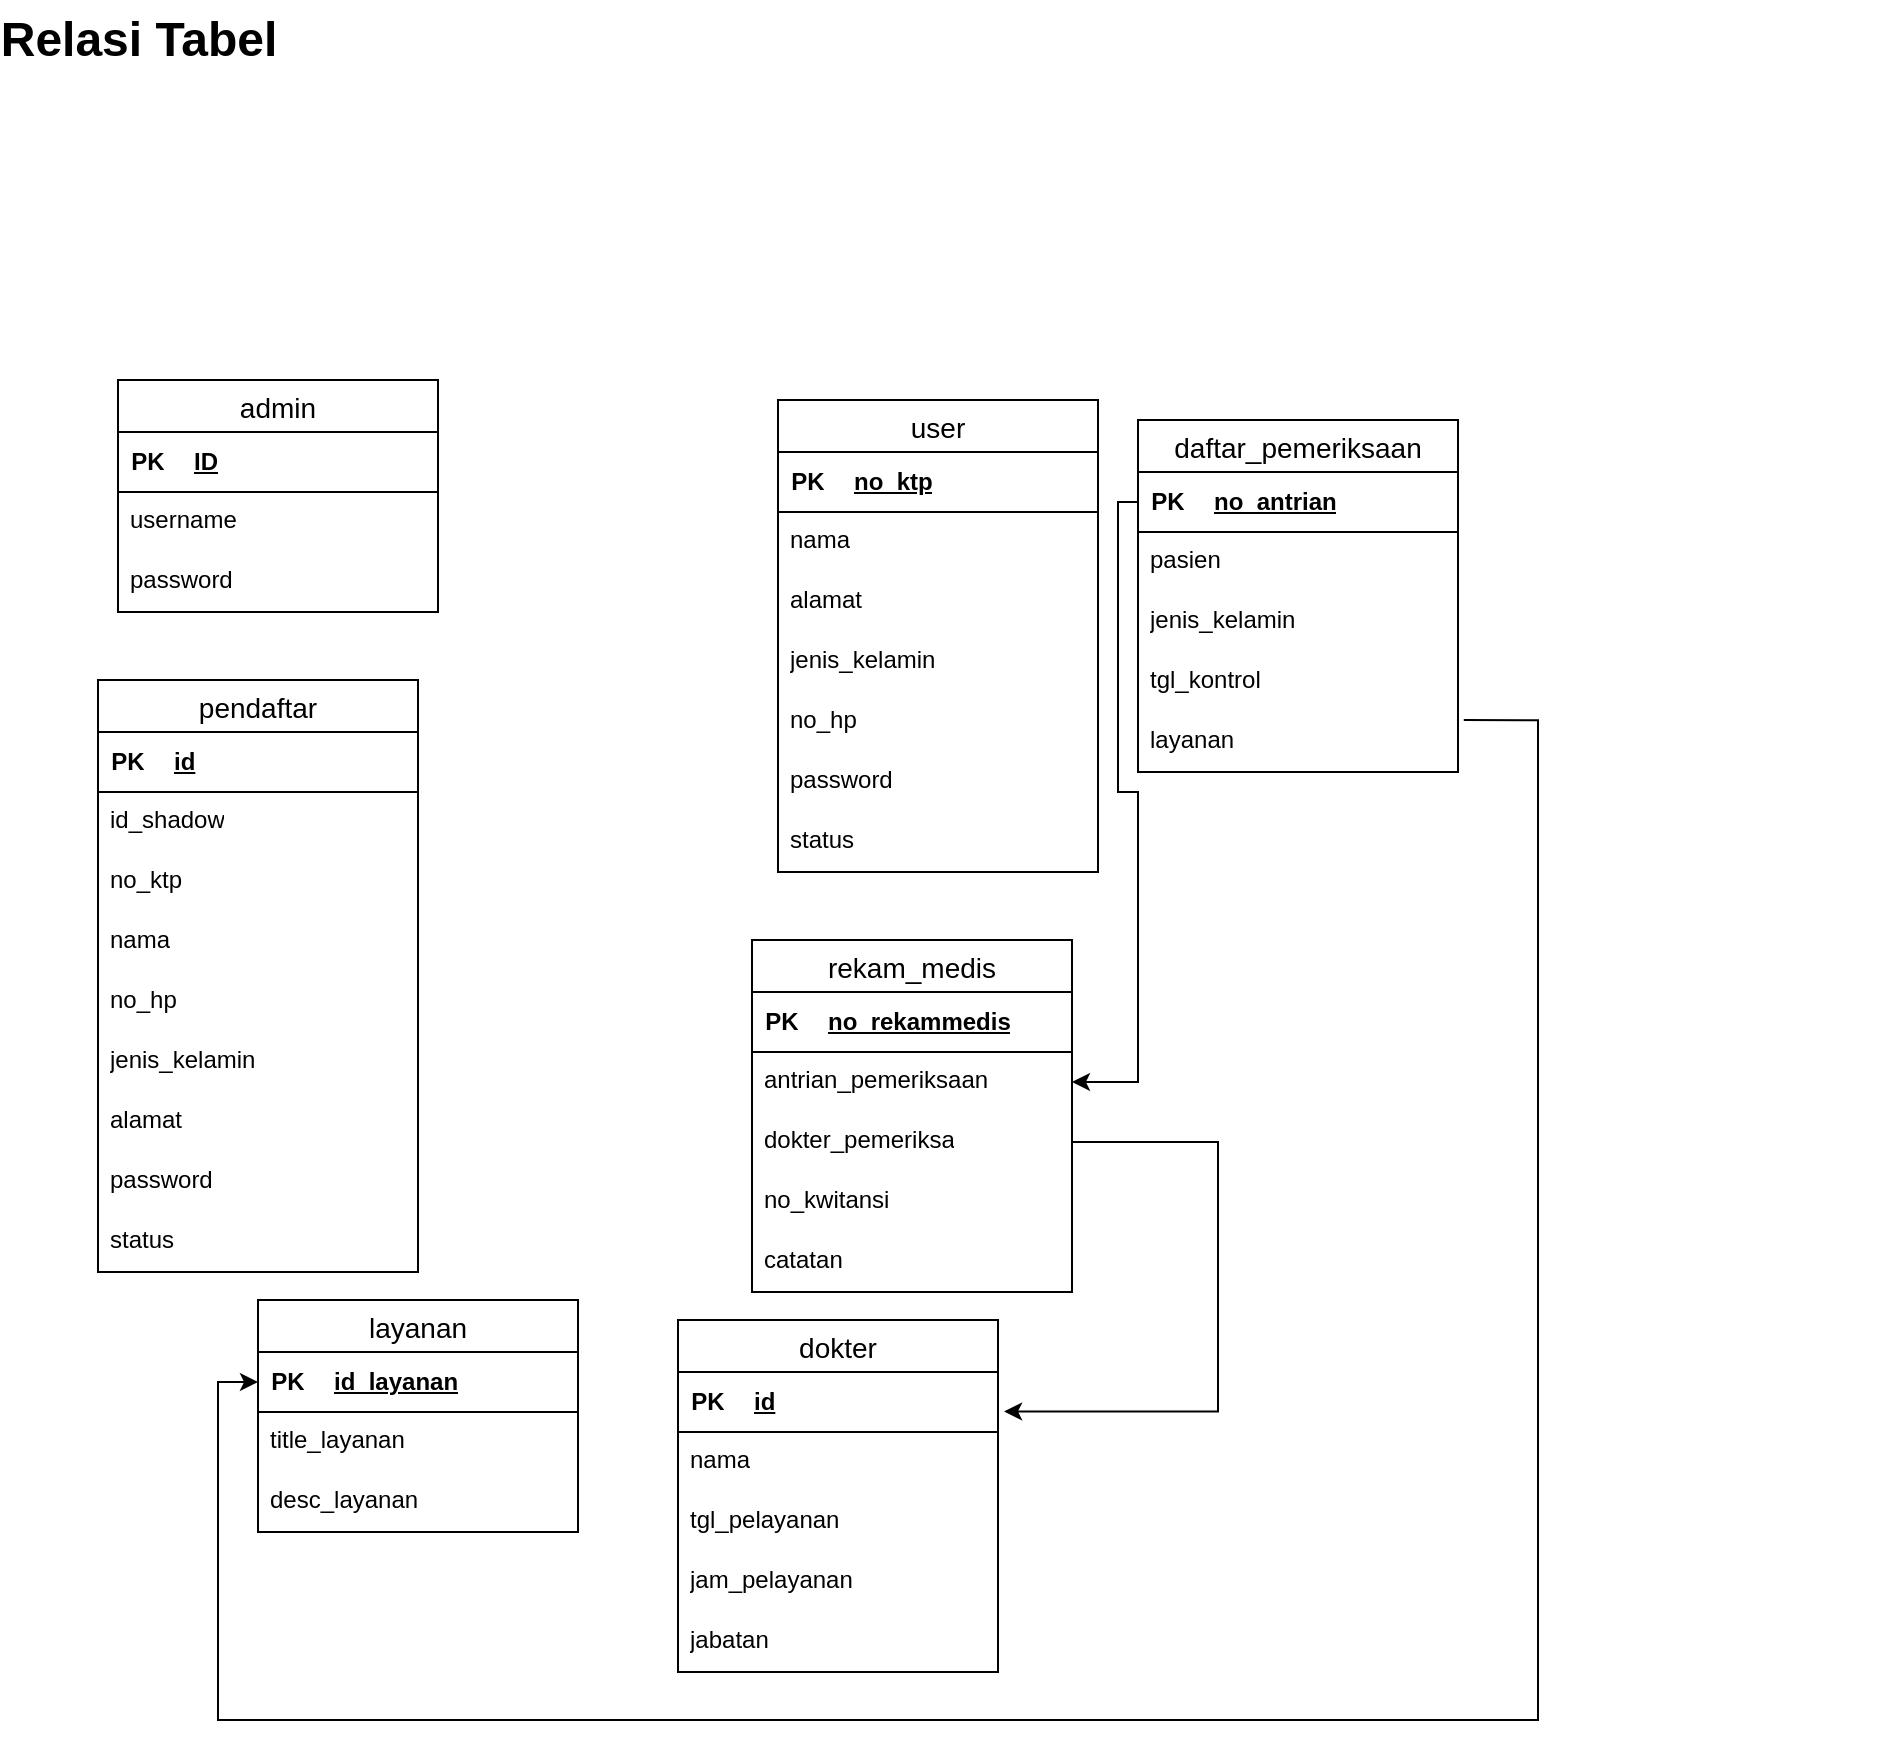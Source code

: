 <mxfile version="22.1.16" type="google" pages="15">
  <diagram name="Relasi Table" id="5eU3vPmSf3d8C5xQ95PR">
    <mxGraphModel grid="1" page="1" gridSize="10" guides="1" tooltips="1" connect="1" arrows="1" fold="1" pageScale="1" pageWidth="827" pageHeight="1169" math="0" shadow="0">
      <root>
        <mxCell id="0" />
        <mxCell id="1" parent="0" />
        <mxCell id="u-7PgbdX0URIRP88IVTo-1" value="Relasi Tabel" style="text;strokeColor=none;fillColor=none;html=1;fontSize=24;fontStyle=1;verticalAlign=middle;align=center;" vertex="1" parent="1">
          <mxGeometry x="30" width="100" height="40" as="geometry" />
        </mxCell>
        <mxCell id="LAeTy0NTauV_9c7FBL76-1" value="" style="group" connectable="0" vertex="1" parent="1">
          <mxGeometry x="70" y="180" width="880" height="646" as="geometry" />
        </mxCell>
        <mxCell id="tfyVbV0z9Lhh9pSCVp7J-1" value="admin" style="swimlane;fontStyle=0;childLayout=stackLayout;horizontal=1;startSize=26;horizontalStack=0;resizeParent=1;resizeParentMax=0;resizeLast=0;collapsible=1;marginBottom=0;align=center;fontSize=14;" vertex="1" parent="LAeTy0NTauV_9c7FBL76-1">
          <mxGeometry y="10" width="160" height="116" as="geometry" />
        </mxCell>
        <mxCell id="tfyVbV0z9Lhh9pSCVp7J-7" value="" style="shape=table;startSize=0;container=1;collapsible=1;childLayout=tableLayout;fixedRows=1;rowLines=0;fontStyle=0;align=center;resizeLast=1;strokeColor=none;fillColor=none;collapsible=0;" vertex="1" parent="tfyVbV0z9Lhh9pSCVp7J-1">
          <mxGeometry y="26" width="160" height="30" as="geometry" />
        </mxCell>
        <mxCell id="tfyVbV0z9Lhh9pSCVp7J-8" value="" style="shape=tableRow;horizontal=0;startSize=0;swimlaneHead=0;swimlaneBody=0;fillColor=none;collapsible=0;dropTarget=0;points=[[0,0.5],[1,0.5]];portConstraint=eastwest;top=0;left=0;right=0;bottom=1;" vertex="1" parent="tfyVbV0z9Lhh9pSCVp7J-7">
          <mxGeometry width="160" height="30" as="geometry" />
        </mxCell>
        <mxCell id="tfyVbV0z9Lhh9pSCVp7J-9" value="PK" style="shape=partialRectangle;connectable=0;fillColor=none;top=0;left=0;bottom=0;right=0;fontStyle=1;overflow=hidden;whiteSpace=wrap;html=1;" vertex="1" parent="tfyVbV0z9Lhh9pSCVp7J-8">
          <mxGeometry width="30" height="30" as="geometry">
            <mxRectangle width="30" height="30" as="alternateBounds" />
          </mxGeometry>
        </mxCell>
        <mxCell id="tfyVbV0z9Lhh9pSCVp7J-10" value="ID" style="shape=partialRectangle;connectable=0;fillColor=none;top=0;left=0;bottom=0;right=0;align=left;spacingLeft=6;fontStyle=5;overflow=hidden;whiteSpace=wrap;html=1;" vertex="1" parent="tfyVbV0z9Lhh9pSCVp7J-8">
          <mxGeometry x="30" width="130" height="30" as="geometry">
            <mxRectangle width="130" height="30" as="alternateBounds" />
          </mxGeometry>
        </mxCell>
        <mxCell id="tfyVbV0z9Lhh9pSCVp7J-2" value="username" style="text;strokeColor=none;fillColor=none;spacingLeft=4;spacingRight=4;overflow=hidden;rotatable=0;points=[[0,0.5],[1,0.5]];portConstraint=eastwest;fontSize=12;whiteSpace=wrap;html=1;" vertex="1" parent="tfyVbV0z9Lhh9pSCVp7J-1">
          <mxGeometry y="56" width="160" height="30" as="geometry" />
        </mxCell>
        <mxCell id="tfyVbV0z9Lhh9pSCVp7J-3" value="password" style="text;strokeColor=none;fillColor=none;spacingLeft=4;spacingRight=4;overflow=hidden;rotatable=0;points=[[0,0.5],[1,0.5]];portConstraint=eastwest;fontSize=12;whiteSpace=wrap;html=1;" vertex="1" parent="tfyVbV0z9Lhh9pSCVp7J-1">
          <mxGeometry y="86" width="160" height="30" as="geometry" />
        </mxCell>
        <mxCell id="tfyVbV0z9Lhh9pSCVp7J-42" value="pendaftar" style="swimlane;fontStyle=0;childLayout=stackLayout;horizontal=1;startSize=26;horizontalStack=0;resizeParent=1;resizeParentMax=0;resizeLast=0;collapsible=1;marginBottom=0;align=center;fontSize=14;" vertex="1" parent="LAeTy0NTauV_9c7FBL76-1">
          <mxGeometry x="-10" y="160" width="160" height="296" as="geometry" />
        </mxCell>
        <mxCell id="tfyVbV0z9Lhh9pSCVp7J-43" value="" style="shape=table;startSize=0;container=1;collapsible=1;childLayout=tableLayout;fixedRows=1;rowLines=0;fontStyle=0;align=center;resizeLast=1;strokeColor=none;fillColor=none;collapsible=0;" vertex="1" parent="tfyVbV0z9Lhh9pSCVp7J-42">
          <mxGeometry y="26" width="160" height="30" as="geometry" />
        </mxCell>
        <mxCell id="tfyVbV0z9Lhh9pSCVp7J-44" value="" style="shape=tableRow;horizontal=0;startSize=0;swimlaneHead=0;swimlaneBody=0;fillColor=none;collapsible=0;dropTarget=0;points=[[0,0.5],[1,0.5]];portConstraint=eastwest;top=0;left=0;right=0;bottom=1;" vertex="1" parent="tfyVbV0z9Lhh9pSCVp7J-43">
          <mxGeometry width="160" height="30" as="geometry" />
        </mxCell>
        <mxCell id="tfyVbV0z9Lhh9pSCVp7J-45" value="PK" style="shape=partialRectangle;connectable=0;fillColor=none;top=0;left=0;bottom=0;right=0;fontStyle=1;overflow=hidden;whiteSpace=wrap;html=1;" vertex="1" parent="tfyVbV0z9Lhh9pSCVp7J-44">
          <mxGeometry width="30" height="30" as="geometry">
            <mxRectangle width="30" height="30" as="alternateBounds" />
          </mxGeometry>
        </mxCell>
        <mxCell id="tfyVbV0z9Lhh9pSCVp7J-46" value="id" style="shape=partialRectangle;connectable=0;fillColor=none;top=0;left=0;bottom=0;right=0;align=left;spacingLeft=6;fontStyle=5;overflow=hidden;whiteSpace=wrap;html=1;" vertex="1" parent="tfyVbV0z9Lhh9pSCVp7J-44">
          <mxGeometry x="30" width="130" height="30" as="geometry">
            <mxRectangle width="130" height="30" as="alternateBounds" />
          </mxGeometry>
        </mxCell>
        <mxCell id="tfyVbV0z9Lhh9pSCVp7J-47" value="id_shadow" style="text;strokeColor=none;fillColor=none;spacingLeft=4;spacingRight=4;overflow=hidden;rotatable=0;points=[[0,0.5],[1,0.5]];portConstraint=eastwest;fontSize=12;whiteSpace=wrap;html=1;" vertex="1" parent="tfyVbV0z9Lhh9pSCVp7J-42">
          <mxGeometry y="56" width="160" height="30" as="geometry" />
        </mxCell>
        <mxCell id="tfyVbV0z9Lhh9pSCVp7J-48" value="no_ktp" style="text;strokeColor=none;fillColor=none;spacingLeft=4;spacingRight=4;overflow=hidden;rotatable=0;points=[[0,0.5],[1,0.5]];portConstraint=eastwest;fontSize=12;whiteSpace=wrap;html=1;" vertex="1" parent="tfyVbV0z9Lhh9pSCVp7J-42">
          <mxGeometry y="86" width="160" height="30" as="geometry" />
        </mxCell>
        <mxCell id="tfyVbV0z9Lhh9pSCVp7J-49" value="nama" style="text;strokeColor=none;fillColor=none;spacingLeft=4;spacingRight=4;overflow=hidden;rotatable=0;points=[[0,0.5],[1,0.5]];portConstraint=eastwest;fontSize=12;whiteSpace=wrap;html=1;" vertex="1" parent="tfyVbV0z9Lhh9pSCVp7J-42">
          <mxGeometry y="116" width="160" height="30" as="geometry" />
        </mxCell>
        <mxCell id="tfyVbV0z9Lhh9pSCVp7J-50" value="no_hp" style="text;strokeColor=none;fillColor=none;spacingLeft=4;spacingRight=4;overflow=hidden;rotatable=0;points=[[0,0.5],[1,0.5]];portConstraint=eastwest;fontSize=12;whiteSpace=wrap;html=1;" vertex="1" parent="tfyVbV0z9Lhh9pSCVp7J-42">
          <mxGeometry y="146" width="160" height="30" as="geometry" />
        </mxCell>
        <mxCell id="tfyVbV0z9Lhh9pSCVp7J-51" value="jenis_kelamin" style="text;strokeColor=none;fillColor=none;spacingLeft=4;spacingRight=4;overflow=hidden;rotatable=0;points=[[0,0.5],[1,0.5]];portConstraint=eastwest;fontSize=12;whiteSpace=wrap;html=1;" vertex="1" parent="tfyVbV0z9Lhh9pSCVp7J-42">
          <mxGeometry y="176" width="160" height="30" as="geometry" />
        </mxCell>
        <mxCell id="tfyVbV0z9Lhh9pSCVp7J-52" value="alamat" style="text;strokeColor=none;fillColor=none;spacingLeft=4;spacingRight=4;overflow=hidden;rotatable=0;points=[[0,0.5],[1,0.5]];portConstraint=eastwest;fontSize=12;whiteSpace=wrap;html=1;" vertex="1" parent="tfyVbV0z9Lhh9pSCVp7J-42">
          <mxGeometry y="206" width="160" height="30" as="geometry" />
        </mxCell>
        <mxCell id="tfyVbV0z9Lhh9pSCVp7J-53" value="password" style="text;strokeColor=none;fillColor=none;spacingLeft=4;spacingRight=4;overflow=hidden;rotatable=0;points=[[0,0.5],[1,0.5]];portConstraint=eastwest;fontSize=12;whiteSpace=wrap;html=1;" vertex="1" parent="tfyVbV0z9Lhh9pSCVp7J-42">
          <mxGeometry y="236" width="160" height="30" as="geometry" />
        </mxCell>
        <mxCell id="KiO60SKofP8tw05r4wYt-77" value="status" style="text;strokeColor=none;fillColor=none;spacingLeft=4;spacingRight=4;overflow=hidden;rotatable=0;points=[[0,0.5],[1,0.5]];portConstraint=eastwest;fontSize=12;whiteSpace=wrap;html=1;" vertex="1" parent="tfyVbV0z9Lhh9pSCVp7J-42">
          <mxGeometry y="266" width="160" height="30" as="geometry" />
        </mxCell>
        <mxCell id="KiO60SKofP8tw05r4wYt-52" value="user" style="swimlane;fontStyle=0;childLayout=stackLayout;horizontal=1;startSize=26;horizontalStack=0;resizeParent=1;resizeParentMax=0;resizeLast=0;collapsible=1;marginBottom=0;align=center;fontSize=14;" vertex="1" parent="LAeTy0NTauV_9c7FBL76-1">
          <mxGeometry x="330" y="20" width="160" height="236" as="geometry" />
        </mxCell>
        <mxCell id="KiO60SKofP8tw05r4wYt-53" value="" style="shape=table;startSize=0;container=1;collapsible=1;childLayout=tableLayout;fixedRows=1;rowLines=0;fontStyle=0;align=center;resizeLast=1;strokeColor=none;fillColor=none;collapsible=0;" vertex="1" parent="KiO60SKofP8tw05r4wYt-52">
          <mxGeometry y="26" width="160" height="30" as="geometry" />
        </mxCell>
        <mxCell id="KiO60SKofP8tw05r4wYt-54" value="" style="shape=tableRow;horizontal=0;startSize=0;swimlaneHead=0;swimlaneBody=0;fillColor=none;collapsible=0;dropTarget=0;points=[[0,0.5],[1,0.5]];portConstraint=eastwest;top=0;left=0;right=0;bottom=1;" vertex="1" parent="KiO60SKofP8tw05r4wYt-53">
          <mxGeometry width="160" height="30" as="geometry" />
        </mxCell>
        <mxCell id="KiO60SKofP8tw05r4wYt-55" value="PK" style="shape=partialRectangle;connectable=0;fillColor=none;top=0;left=0;bottom=0;right=0;fontStyle=1;overflow=hidden;whiteSpace=wrap;html=1;" vertex="1" parent="KiO60SKofP8tw05r4wYt-54">
          <mxGeometry width="30" height="30" as="geometry">
            <mxRectangle width="30" height="30" as="alternateBounds" />
          </mxGeometry>
        </mxCell>
        <mxCell id="KiO60SKofP8tw05r4wYt-56" value="no_ktp" style="shape=partialRectangle;connectable=0;fillColor=none;top=0;left=0;bottom=0;right=0;align=left;spacingLeft=6;fontStyle=5;overflow=hidden;whiteSpace=wrap;html=1;" vertex="1" parent="KiO60SKofP8tw05r4wYt-54">
          <mxGeometry x="30" width="130" height="30" as="geometry">
            <mxRectangle width="130" height="30" as="alternateBounds" />
          </mxGeometry>
        </mxCell>
        <mxCell id="KiO60SKofP8tw05r4wYt-57" value="nama" style="text;strokeColor=none;fillColor=none;spacingLeft=4;spacingRight=4;overflow=hidden;rotatable=0;points=[[0,0.5],[1,0.5]];portConstraint=eastwest;fontSize=12;whiteSpace=wrap;html=1;" vertex="1" parent="KiO60SKofP8tw05r4wYt-52">
          <mxGeometry y="56" width="160" height="30" as="geometry" />
        </mxCell>
        <mxCell id="KiO60SKofP8tw05r4wYt-59" value="alamat" style="text;strokeColor=none;fillColor=none;spacingLeft=4;spacingRight=4;overflow=hidden;rotatable=0;points=[[0,0.5],[1,0.5]];portConstraint=eastwest;fontSize=12;whiteSpace=wrap;html=1;" vertex="1" parent="KiO60SKofP8tw05r4wYt-52">
          <mxGeometry y="86" width="160" height="30" as="geometry" />
        </mxCell>
        <mxCell id="KiO60SKofP8tw05r4wYt-60" value="jenis_kelamin" style="text;strokeColor=none;fillColor=none;spacingLeft=4;spacingRight=4;overflow=hidden;rotatable=0;points=[[0,0.5],[1,0.5]];portConstraint=eastwest;fontSize=12;whiteSpace=wrap;html=1;" vertex="1" parent="KiO60SKofP8tw05r4wYt-52">
          <mxGeometry y="116" width="160" height="30" as="geometry" />
        </mxCell>
        <mxCell id="KiO60SKofP8tw05r4wYt-58" value="no_hp" style="text;strokeColor=none;fillColor=none;spacingLeft=4;spacingRight=4;overflow=hidden;rotatable=0;points=[[0,0.5],[1,0.5]];portConstraint=eastwest;fontSize=12;whiteSpace=wrap;html=1;" vertex="1" parent="KiO60SKofP8tw05r4wYt-52">
          <mxGeometry y="146" width="160" height="30" as="geometry" />
        </mxCell>
        <mxCell id="KiO60SKofP8tw05r4wYt-61" value="password" style="text;strokeColor=none;fillColor=none;spacingLeft=4;spacingRight=4;overflow=hidden;rotatable=0;points=[[0,0.5],[1,0.5]];portConstraint=eastwest;fontSize=12;whiteSpace=wrap;html=1;" vertex="1" parent="KiO60SKofP8tw05r4wYt-52">
          <mxGeometry y="176" width="160" height="30" as="geometry" />
        </mxCell>
        <mxCell id="KiO60SKofP8tw05r4wYt-65" value="status" style="text;strokeColor=none;fillColor=none;spacingLeft=4;spacingRight=4;overflow=hidden;rotatable=0;points=[[0,0.5],[1,0.5]];portConstraint=eastwest;fontSize=12;whiteSpace=wrap;html=1;" vertex="1" parent="KiO60SKofP8tw05r4wYt-52">
          <mxGeometry y="206" width="160" height="30" as="geometry" />
        </mxCell>
        <mxCell id="KiO60SKofP8tw05r4wYt-66" value="rekam_medis" style="swimlane;fontStyle=0;childLayout=stackLayout;horizontal=1;startSize=26;horizontalStack=0;resizeParent=1;resizeParentMax=0;resizeLast=0;collapsible=1;marginBottom=0;align=center;fontSize=14;" vertex="1" parent="LAeTy0NTauV_9c7FBL76-1">
          <mxGeometry x="317" y="290" width="160" height="176" as="geometry" />
        </mxCell>
        <mxCell id="KiO60SKofP8tw05r4wYt-67" value="" style="shape=table;startSize=0;container=1;collapsible=1;childLayout=tableLayout;fixedRows=1;rowLines=0;fontStyle=0;align=center;resizeLast=1;strokeColor=none;fillColor=none;collapsible=0;" vertex="1" parent="KiO60SKofP8tw05r4wYt-66">
          <mxGeometry y="26" width="160" height="30" as="geometry" />
        </mxCell>
        <mxCell id="KiO60SKofP8tw05r4wYt-68" value="" style="shape=tableRow;horizontal=0;startSize=0;swimlaneHead=0;swimlaneBody=0;fillColor=none;collapsible=0;dropTarget=0;points=[[0,0.5],[1,0.5]];portConstraint=eastwest;top=0;left=0;right=0;bottom=1;" vertex="1" parent="KiO60SKofP8tw05r4wYt-67">
          <mxGeometry width="160" height="30" as="geometry" />
        </mxCell>
        <mxCell id="KiO60SKofP8tw05r4wYt-69" value="PK" style="shape=partialRectangle;connectable=0;fillColor=none;top=0;left=0;bottom=0;right=0;fontStyle=1;overflow=hidden;whiteSpace=wrap;html=1;" vertex="1" parent="KiO60SKofP8tw05r4wYt-68">
          <mxGeometry width="30" height="30" as="geometry">
            <mxRectangle width="30" height="30" as="alternateBounds" />
          </mxGeometry>
        </mxCell>
        <mxCell id="KiO60SKofP8tw05r4wYt-70" value="no_rekammedis" style="shape=partialRectangle;connectable=0;fillColor=none;top=0;left=0;bottom=0;right=0;align=left;spacingLeft=6;fontStyle=5;overflow=hidden;whiteSpace=wrap;html=1;" vertex="1" parent="KiO60SKofP8tw05r4wYt-68">
          <mxGeometry x="30" width="130" height="30" as="geometry">
            <mxRectangle width="130" height="30" as="alternateBounds" />
          </mxGeometry>
        </mxCell>
        <mxCell id="KiO60SKofP8tw05r4wYt-71" value="antrian_pemeriksaan" style="text;strokeColor=none;fillColor=none;spacingLeft=4;spacingRight=4;overflow=hidden;rotatable=0;points=[[0,0.5],[1,0.5]];portConstraint=eastwest;fontSize=12;whiteSpace=wrap;html=1;" vertex="1" parent="KiO60SKofP8tw05r4wYt-66">
          <mxGeometry y="56" width="160" height="30" as="geometry" />
        </mxCell>
        <mxCell id="KiO60SKofP8tw05r4wYt-72" value="dokter_pemeriksa" style="text;strokeColor=none;fillColor=none;spacingLeft=4;spacingRight=4;overflow=hidden;rotatable=0;points=[[0,0.5],[1,0.5]];portConstraint=eastwest;fontSize=12;whiteSpace=wrap;html=1;" vertex="1" parent="KiO60SKofP8tw05r4wYt-66">
          <mxGeometry y="86" width="160" height="30" as="geometry" />
        </mxCell>
        <mxCell id="KiO60SKofP8tw05r4wYt-73" value="no_kwitansi" style="text;strokeColor=none;fillColor=none;spacingLeft=4;spacingRight=4;overflow=hidden;rotatable=0;points=[[0,0.5],[1,0.5]];portConstraint=eastwest;fontSize=12;whiteSpace=wrap;html=1;" vertex="1" parent="KiO60SKofP8tw05r4wYt-66">
          <mxGeometry y="116" width="160" height="30" as="geometry" />
        </mxCell>
        <mxCell id="KiO60SKofP8tw05r4wYt-74" value="catatan" style="text;strokeColor=none;fillColor=none;spacingLeft=4;spacingRight=4;overflow=hidden;rotatable=0;points=[[0,0.5],[1,0.5]];portConstraint=eastwest;fontSize=12;whiteSpace=wrap;html=1;" vertex="1" parent="KiO60SKofP8tw05r4wYt-66">
          <mxGeometry y="146" width="160" height="30" as="geometry" />
        </mxCell>
        <mxCell id="KiO60SKofP8tw05r4wYt-78" value="layanan" style="swimlane;fontStyle=0;childLayout=stackLayout;horizontal=1;startSize=26;horizontalStack=0;resizeParent=1;resizeParentMax=0;resizeLast=0;collapsible=1;marginBottom=0;align=center;fontSize=14;" vertex="1" parent="LAeTy0NTauV_9c7FBL76-1">
          <mxGeometry x="70" y="470" width="160" height="116" as="geometry" />
        </mxCell>
        <mxCell id="KiO60SKofP8tw05r4wYt-79" value="" style="shape=table;startSize=0;container=1;collapsible=1;childLayout=tableLayout;fixedRows=1;rowLines=0;fontStyle=0;align=center;resizeLast=1;strokeColor=none;fillColor=none;collapsible=0;" vertex="1" parent="KiO60SKofP8tw05r4wYt-78">
          <mxGeometry y="26" width="160" height="30" as="geometry" />
        </mxCell>
        <mxCell id="KiO60SKofP8tw05r4wYt-80" value="" style="shape=tableRow;horizontal=0;startSize=0;swimlaneHead=0;swimlaneBody=0;fillColor=none;collapsible=0;dropTarget=0;points=[[0,0.5],[1,0.5]];portConstraint=eastwest;top=0;left=0;right=0;bottom=1;" vertex="1" parent="KiO60SKofP8tw05r4wYt-79">
          <mxGeometry width="160" height="30" as="geometry" />
        </mxCell>
        <mxCell id="KiO60SKofP8tw05r4wYt-81" value="PK" style="shape=partialRectangle;connectable=0;fillColor=none;top=0;left=0;bottom=0;right=0;fontStyle=1;overflow=hidden;whiteSpace=wrap;html=1;" vertex="1" parent="KiO60SKofP8tw05r4wYt-80">
          <mxGeometry width="30" height="30" as="geometry">
            <mxRectangle width="30" height="30" as="alternateBounds" />
          </mxGeometry>
        </mxCell>
        <mxCell id="KiO60SKofP8tw05r4wYt-82" value="id_layanan" style="shape=partialRectangle;connectable=0;fillColor=none;top=0;left=0;bottom=0;right=0;align=left;spacingLeft=6;fontStyle=5;overflow=hidden;whiteSpace=wrap;html=1;" vertex="1" parent="KiO60SKofP8tw05r4wYt-80">
          <mxGeometry x="30" width="130" height="30" as="geometry">
            <mxRectangle width="130" height="30" as="alternateBounds" />
          </mxGeometry>
        </mxCell>
        <mxCell id="KiO60SKofP8tw05r4wYt-83" value="title_layanan" style="text;strokeColor=none;fillColor=none;spacingLeft=4;spacingRight=4;overflow=hidden;rotatable=0;points=[[0,0.5],[1,0.5]];portConstraint=eastwest;fontSize=12;whiteSpace=wrap;html=1;" vertex="1" parent="KiO60SKofP8tw05r4wYt-78">
          <mxGeometry y="56" width="160" height="30" as="geometry" />
        </mxCell>
        <mxCell id="KiO60SKofP8tw05r4wYt-84" value="desc_layanan" style="text;strokeColor=none;fillColor=none;spacingLeft=4;spacingRight=4;overflow=hidden;rotatable=0;points=[[0,0.5],[1,0.5]];portConstraint=eastwest;fontSize=12;whiteSpace=wrap;html=1;" vertex="1" parent="KiO60SKofP8tw05r4wYt-78">
          <mxGeometry y="86" width="160" height="30" as="geometry" />
        </mxCell>
        <mxCell id="KiO60SKofP8tw05r4wYt-85" value="dokter" style="swimlane;fontStyle=0;childLayout=stackLayout;horizontal=1;startSize=26;horizontalStack=0;resizeParent=1;resizeParentMax=0;resizeLast=0;collapsible=1;marginBottom=0;align=center;fontSize=14;" vertex="1" parent="LAeTy0NTauV_9c7FBL76-1">
          <mxGeometry x="280" y="480" width="160" height="176" as="geometry" />
        </mxCell>
        <mxCell id="KiO60SKofP8tw05r4wYt-86" value="" style="shape=table;startSize=0;container=1;collapsible=1;childLayout=tableLayout;fixedRows=1;rowLines=0;fontStyle=0;align=center;resizeLast=1;strokeColor=none;fillColor=none;collapsible=0;" vertex="1" parent="KiO60SKofP8tw05r4wYt-85">
          <mxGeometry y="26" width="160" height="30" as="geometry" />
        </mxCell>
        <mxCell id="KiO60SKofP8tw05r4wYt-87" value="" style="shape=tableRow;horizontal=0;startSize=0;swimlaneHead=0;swimlaneBody=0;fillColor=none;collapsible=0;dropTarget=0;points=[[0,0.5],[1,0.5]];portConstraint=eastwest;top=0;left=0;right=0;bottom=1;" vertex="1" parent="KiO60SKofP8tw05r4wYt-86">
          <mxGeometry width="160" height="30" as="geometry" />
        </mxCell>
        <mxCell id="KiO60SKofP8tw05r4wYt-88" value="PK" style="shape=partialRectangle;connectable=0;fillColor=none;top=0;left=0;bottom=0;right=0;fontStyle=1;overflow=hidden;whiteSpace=wrap;html=1;" vertex="1" parent="KiO60SKofP8tw05r4wYt-87">
          <mxGeometry width="30" height="30" as="geometry">
            <mxRectangle width="30" height="30" as="alternateBounds" />
          </mxGeometry>
        </mxCell>
        <mxCell id="KiO60SKofP8tw05r4wYt-89" value="id" style="shape=partialRectangle;connectable=0;fillColor=none;top=0;left=0;bottom=0;right=0;align=left;spacingLeft=6;fontStyle=5;overflow=hidden;whiteSpace=wrap;html=1;" vertex="1" parent="KiO60SKofP8tw05r4wYt-87">
          <mxGeometry x="30" width="130" height="30" as="geometry">
            <mxRectangle width="130" height="30" as="alternateBounds" />
          </mxGeometry>
        </mxCell>
        <mxCell id="KiO60SKofP8tw05r4wYt-90" value="nama" style="text;strokeColor=none;fillColor=none;spacingLeft=4;spacingRight=4;overflow=hidden;rotatable=0;points=[[0,0.5],[1,0.5]];portConstraint=eastwest;fontSize=12;whiteSpace=wrap;html=1;" vertex="1" parent="KiO60SKofP8tw05r4wYt-85">
          <mxGeometry y="56" width="160" height="30" as="geometry" />
        </mxCell>
        <mxCell id="KiO60SKofP8tw05r4wYt-91" value="tgl_pelayanan" style="text;strokeColor=none;fillColor=none;spacingLeft=4;spacingRight=4;overflow=hidden;rotatable=0;points=[[0,0.5],[1,0.5]];portConstraint=eastwest;fontSize=12;whiteSpace=wrap;html=1;" vertex="1" parent="KiO60SKofP8tw05r4wYt-85">
          <mxGeometry y="86" width="160" height="30" as="geometry" />
        </mxCell>
        <mxCell id="KiO60SKofP8tw05r4wYt-92" value="jam_pelayanan" style="text;strokeColor=none;fillColor=none;spacingLeft=4;spacingRight=4;overflow=hidden;rotatable=0;points=[[0,0.5],[1,0.5]];portConstraint=eastwest;fontSize=12;whiteSpace=wrap;html=1;" vertex="1" parent="KiO60SKofP8tw05r4wYt-85">
          <mxGeometry y="116" width="160" height="30" as="geometry" />
        </mxCell>
        <mxCell id="KiO60SKofP8tw05r4wYt-93" value="jabatan" style="text;strokeColor=none;fillColor=none;spacingLeft=4;spacingRight=4;overflow=hidden;rotatable=0;points=[[0,0.5],[1,0.5]];portConstraint=eastwest;fontSize=12;whiteSpace=wrap;html=1;" vertex="1" parent="KiO60SKofP8tw05r4wYt-85">
          <mxGeometry y="146" width="160" height="30" as="geometry" />
        </mxCell>
        <mxCell id="KiO60SKofP8tw05r4wYt-110" style="edgeStyle=orthogonalEdgeStyle;rounded=0;orthogonalLoop=1;jettySize=auto;html=1;entryX=1.019;entryY=0.657;entryDx=0;entryDy=0;entryPerimeter=0;" edge="1" parent="LAeTy0NTauV_9c7FBL76-1" source="KiO60SKofP8tw05r4wYt-72" target="KiO60SKofP8tw05r4wYt-87">
          <mxGeometry relative="1" as="geometry">
            <Array as="points">
              <mxPoint x="550" y="391" />
              <mxPoint x="550" y="526" />
            </Array>
          </mxGeometry>
        </mxCell>
        <mxCell id="KiO60SKofP8tw05r4wYt-111" value="daftar_pemeriksaan" style="swimlane;fontStyle=0;childLayout=stackLayout;horizontal=1;startSize=26;horizontalStack=0;resizeParent=1;resizeParentMax=0;resizeLast=0;collapsible=1;marginBottom=0;align=center;fontSize=14;" vertex="1" parent="LAeTy0NTauV_9c7FBL76-1">
          <mxGeometry x="510" y="30" width="160" height="176" as="geometry" />
        </mxCell>
        <mxCell id="KiO60SKofP8tw05r4wYt-112" value="" style="shape=table;startSize=0;container=1;collapsible=1;childLayout=tableLayout;fixedRows=1;rowLines=0;fontStyle=0;align=center;resizeLast=1;strokeColor=none;fillColor=none;collapsible=0;" vertex="1" parent="KiO60SKofP8tw05r4wYt-111">
          <mxGeometry y="26" width="160" height="30" as="geometry" />
        </mxCell>
        <mxCell id="KiO60SKofP8tw05r4wYt-113" value="" style="shape=tableRow;horizontal=0;startSize=0;swimlaneHead=0;swimlaneBody=0;fillColor=none;collapsible=0;dropTarget=0;points=[[0,0.5],[1,0.5]];portConstraint=eastwest;top=0;left=0;right=0;bottom=1;" vertex="1" parent="KiO60SKofP8tw05r4wYt-112">
          <mxGeometry width="160" height="30" as="geometry" />
        </mxCell>
        <mxCell id="KiO60SKofP8tw05r4wYt-114" value="PK" style="shape=partialRectangle;connectable=0;fillColor=none;top=0;left=0;bottom=0;right=0;fontStyle=1;overflow=hidden;whiteSpace=wrap;html=1;" vertex="1" parent="KiO60SKofP8tw05r4wYt-113">
          <mxGeometry width="30" height="30" as="geometry">
            <mxRectangle width="30" height="30" as="alternateBounds" />
          </mxGeometry>
        </mxCell>
        <mxCell id="KiO60SKofP8tw05r4wYt-115" value="no_antrian" style="shape=partialRectangle;connectable=0;fillColor=none;top=0;left=0;bottom=0;right=0;align=left;spacingLeft=6;fontStyle=5;overflow=hidden;whiteSpace=wrap;html=1;" vertex="1" parent="KiO60SKofP8tw05r4wYt-113">
          <mxGeometry x="30" width="130" height="30" as="geometry">
            <mxRectangle width="130" height="30" as="alternateBounds" />
          </mxGeometry>
        </mxCell>
        <mxCell id="KiO60SKofP8tw05r4wYt-116" value="pasien" style="text;strokeColor=none;fillColor=none;spacingLeft=4;spacingRight=4;overflow=hidden;rotatable=0;points=[[0,0.5],[1,0.5]];portConstraint=eastwest;fontSize=12;whiteSpace=wrap;html=1;" vertex="1" parent="KiO60SKofP8tw05r4wYt-111">
          <mxGeometry y="56" width="160" height="30" as="geometry" />
        </mxCell>
        <mxCell id="KiO60SKofP8tw05r4wYt-117" value="jenis_kelamin" style="text;strokeColor=none;fillColor=none;spacingLeft=4;spacingRight=4;overflow=hidden;rotatable=0;points=[[0,0.5],[1,0.5]];portConstraint=eastwest;fontSize=12;whiteSpace=wrap;html=1;" vertex="1" parent="KiO60SKofP8tw05r4wYt-111">
          <mxGeometry y="86" width="160" height="30" as="geometry" />
        </mxCell>
        <mxCell id="KiO60SKofP8tw05r4wYt-118" value="tgl_kontrol" style="text;strokeColor=none;fillColor=none;spacingLeft=4;spacingRight=4;overflow=hidden;rotatable=0;points=[[0,0.5],[1,0.5]];portConstraint=eastwest;fontSize=12;whiteSpace=wrap;html=1;" vertex="1" parent="KiO60SKofP8tw05r4wYt-111">
          <mxGeometry y="116" width="160" height="30" as="geometry" />
        </mxCell>
        <mxCell id="KiO60SKofP8tw05r4wYt-119" value="layanan" style="text;strokeColor=none;fillColor=none;spacingLeft=4;spacingRight=4;overflow=hidden;rotatable=0;points=[[0,0.5],[1,0.5]];portConstraint=eastwest;fontSize=12;whiteSpace=wrap;html=1;" vertex="1" parent="KiO60SKofP8tw05r4wYt-111">
          <mxGeometry y="146" width="160" height="30" as="geometry" />
        </mxCell>
        <mxCell id="KiO60SKofP8tw05r4wYt-122" style="edgeStyle=orthogonalEdgeStyle;rounded=0;orthogonalLoop=1;jettySize=auto;html=1;entryX=0;entryY=0.5;entryDx=0;entryDy=0;exitX=1.018;exitY=0.135;exitDx=0;exitDy=0;exitPerimeter=0;" edge="1" parent="LAeTy0NTauV_9c7FBL76-1" source="KiO60SKofP8tw05r4wYt-119" target="KiO60SKofP8tw05r4wYt-80">
          <mxGeometry relative="1" as="geometry">
            <mxPoint x="690" y="180" as="sourcePoint" />
            <Array as="points">
              <mxPoint x="710" y="180" />
              <mxPoint x="710" y="680" />
              <mxPoint x="50" y="680" />
              <mxPoint x="50" y="511" />
            </Array>
          </mxGeometry>
        </mxCell>
        <mxCell id="KiO60SKofP8tw05r4wYt-123" style="edgeStyle=orthogonalEdgeStyle;rounded=0;orthogonalLoop=1;jettySize=auto;html=1;entryX=1;entryY=0.5;entryDx=0;entryDy=0;" edge="1" parent="LAeTy0NTauV_9c7FBL76-1" source="KiO60SKofP8tw05r4wYt-113" target="KiO60SKofP8tw05r4wYt-71">
          <mxGeometry relative="1" as="geometry">
            <Array as="points">
              <mxPoint x="500" y="71" />
              <mxPoint x="500" y="216" />
              <mxPoint x="510" y="216" />
              <mxPoint x="510" y="361" />
            </Array>
          </mxGeometry>
        </mxCell>
      </root>
    </mxGraphModel>
  </diagram>
  <diagram id="HVkBgS595WJ-3jGoTSy6" name="Design Table">
    <mxGraphModel dx="880" dy="452" grid="1" gridSize="10" guides="1" tooltips="1" connect="1" arrows="1" fold="1" page="1" pageScale="1" pageWidth="850" pageHeight="1100" math="0" shadow="0">
      <root>
        <mxCell id="0" />
        <mxCell id="1" parent="0" />
      </root>
    </mxGraphModel>
  </diagram>
  <diagram id="drritVPXkviw8EDFVcLS" name="UI-Depan">
    <mxGraphModel grid="1" page="1" gridSize="10" guides="1" tooltips="1" connect="1" arrows="1" fold="1" pageScale="1" pageWidth="850" pageHeight="1100" math="0" shadow="0">
      <root>
        <mxCell id="0" />
        <mxCell id="1" parent="0" />
        <mxCell id="LK-scHcF8ga0eeE-6ZNj-2" value="" style="rounded=0;whiteSpace=wrap;html=1;" vertex="1" parent="1">
          <mxGeometry x="100" y="90" width="650" height="460" as="geometry" />
        </mxCell>
        <mxCell id="LK-scHcF8ga0eeE-6ZNj-3" value="Logo" style="rounded=0;whiteSpace=wrap;html=1;" vertex="1" parent="1">
          <mxGeometry x="100" y="90" width="80" height="40" as="geometry" />
        </mxCell>
        <mxCell id="LK-scHcF8ga0eeE-6ZNj-5" value="Navbar" style="rounded=0;whiteSpace=wrap;html=1;" vertex="1" parent="1">
          <mxGeometry x="380" y="90" width="370" height="40" as="geometry" />
        </mxCell>
        <mxCell id="LK-scHcF8ga0eeE-6ZNj-6" value="Banner" style="rounded=0;whiteSpace=wrap;html=1;" vertex="1" parent="1">
          <mxGeometry x="100" y="130" width="650" height="160" as="geometry" />
        </mxCell>
        <mxCell id="LK-scHcF8ga0eeE-6ZNj-7" value="Informasi" style="rounded=0;whiteSpace=wrap;html=1;" vertex="1" parent="1">
          <mxGeometry x="262" y="260" width="327" height="220" as="geometry" />
        </mxCell>
        <mxCell id="LK-scHcF8ga0eeE-6ZNj-8" value="Footer" style="rounded=0;whiteSpace=wrap;html=1;" vertex="1" parent="1">
          <mxGeometry x="100" y="490" width="650" height="60" as="geometry" />
        </mxCell>
        <mxCell id="fIwJ63XjmYGV5AFXjm4--1" value="Tampilan UI Home" style="text;strokeColor=none;fillColor=none;html=1;fontSize=24;fontStyle=1;verticalAlign=middle;align=center;" vertex="1" parent="1">
          <mxGeometry x="60" width="100" height="40" as="geometry" />
        </mxCell>
      </root>
    </mxGraphModel>
  </diagram>
  <diagram id="sAf_9a--xBoGu0IYEyDi" name="UI-LOGIN">
    <mxGraphModel grid="1" page="1" gridSize="10" guides="1" tooltips="1" connect="1" arrows="1" fold="1" pageScale="1" pageWidth="850" pageHeight="1100" math="0" shadow="0">
      <root>
        <mxCell id="0" />
        <mxCell id="1" parent="0" />
        <mxCell id="XXtu6AbiBwoyA4JqsGVW-1" value="Tampilan UI Login" style="text;strokeColor=none;fillColor=none;html=1;fontSize=24;fontStyle=1;verticalAlign=middle;align=center;" vertex="1" parent="1">
          <mxGeometry x="60" width="100" height="40" as="geometry" />
        </mxCell>
        <mxCell id="XXtu6AbiBwoyA4JqsGVW-2" value="" style="group" connectable="0" vertex="1" parent="1">
          <mxGeometry x="90" y="120" width="710" height="260" as="geometry" />
        </mxCell>
        <mxCell id="K9aMeUSr8TvU3zhnf0oE-1" value="" style="rounded=0;whiteSpace=wrap;html=1;" vertex="1" parent="XXtu6AbiBwoyA4JqsGVW-2">
          <mxGeometry width="710" height="260" as="geometry" />
        </mxCell>
        <mxCell id="K9aMeUSr8TvU3zhnf0oE-2" value="&lt;div align=&quot;center&quot;&gt;Login&lt;/div&gt;&lt;div align=&quot;center&quot;&gt;Sistem informasi Data Pengunjung Pasien&lt;br&gt;&lt;/div&gt;" style="text;html=1;strokeColor=none;fillColor=none;spacing=5;spacingTop=-20;whiteSpace=wrap;overflow=hidden;rounded=0;" vertex="1" parent="XXtu6AbiBwoyA4JqsGVW-2">
          <mxGeometry x="260" y="30" width="190" height="60" as="geometry" />
        </mxCell>
        <mxCell id="K9aMeUSr8TvU3zhnf0oE-5" value="Username" style="rounded=0;whiteSpace=wrap;html=1;" vertex="1" parent="XXtu6AbiBwoyA4JqsGVW-2">
          <mxGeometry x="287.5" y="80" width="135" height="20" as="geometry" />
        </mxCell>
        <mxCell id="K9aMeUSr8TvU3zhnf0oE-7" value="Password" style="rounded=0;whiteSpace=wrap;html=1;" vertex="1" parent="XXtu6AbiBwoyA4JqsGVW-2">
          <mxGeometry x="287.5" y="110" width="135" height="20" as="geometry" />
        </mxCell>
        <mxCell id="K9aMeUSr8TvU3zhnf0oE-9" value="Submit" style="whiteSpace=wrap;html=1;" vertex="1" parent="XXtu6AbiBwoyA4JqsGVW-2">
          <mxGeometry x="322.5" y="160" width="65" height="30" as="geometry" />
        </mxCell>
      </root>
    </mxGraphModel>
  </diagram>
  <diagram id="sw9xazZOp0yRkqhcVXFQ" name="UI-ADMN-DASHBOARD">
    <mxGraphModel grid="1" page="1" gridSize="10" guides="1" tooltips="1" connect="1" arrows="1" fold="1" pageScale="1" pageWidth="850" pageHeight="1100" math="0" shadow="0">
      <root>
        <mxCell id="0" />
        <mxCell id="1" parent="0" />
        <mxCell id="AB7AT9oCe56TM8UxQwag-1" value="Tampilan UI Dashboard" style="text;strokeColor=none;fillColor=none;html=1;fontSize=24;fontStyle=1;verticalAlign=middle;align=center;" vertex="1" parent="1">
          <mxGeometry x="100" y="2.5" width="100" height="40" as="geometry" />
        </mxCell>
        <mxCell id="AB7AT9oCe56TM8UxQwag-3" value="" style="group" connectable="0" vertex="1" parent="1">
          <mxGeometry x="70" y="70" width="760" height="370" as="geometry" />
        </mxCell>
        <mxCell id="4tKzhSzwom9mNX9pYD5s-1" value="" style="rounded=0;whiteSpace=wrap;html=1;" vertex="1" parent="AB7AT9oCe56TM8UxQwag-3">
          <mxGeometry width="760" height="370" as="geometry" />
        </mxCell>
        <mxCell id="4tKzhSzwom9mNX9pYD5s-2" value="" style="rounded=0;whiteSpace=wrap;html=1;" vertex="1" parent="AB7AT9oCe56TM8UxQwag-3">
          <mxGeometry y="50" width="70" height="320" as="geometry" />
        </mxCell>
        <mxCell id="4tKzhSzwom9mNX9pYD5s-3" value="" style="rounded=0;whiteSpace=wrap;html=1;" vertex="1" parent="AB7AT9oCe56TM8UxQwag-3">
          <mxGeometry x="70" width="690" height="50" as="geometry" />
        </mxCell>
        <mxCell id="4tKzhSzwom9mNX9pYD5s-4" value="&lt;font style=&quot;font-size: 7px;&quot;&gt;Username&lt;/font&gt;" style="ellipse;whiteSpace=wrap;html=1;aspect=fixed;" vertex="1" parent="AB7AT9oCe56TM8UxQwag-3">
          <mxGeometry x="710" y="2.5" width="45" height="45" as="geometry" />
        </mxCell>
        <mxCell id="4tKzhSzwom9mNX9pYD5s-5" value="Home" style="rounded=0;whiteSpace=wrap;html=1;" vertex="1" parent="AB7AT9oCe56TM8UxQwag-3">
          <mxGeometry y="50" width="70" height="50" as="geometry" />
        </mxCell>
        <mxCell id="4tKzhSzwom9mNX9pYD5s-6" value="Dokter" style="rounded=0;whiteSpace=wrap;html=1;" vertex="1" parent="AB7AT9oCe56TM8UxQwag-3">
          <mxGeometry y="100" width="70" height="50" as="geometry" />
        </mxCell>
        <mxCell id="4tKzhSzwom9mNX9pYD5s-10" value="Pasien" style="rounded=0;whiteSpace=wrap;html=1;" vertex="1" parent="AB7AT9oCe56TM8UxQwag-3">
          <mxGeometry y="150" width="70" height="50" as="geometry" />
        </mxCell>
        <mxCell id="4tKzhSzwom9mNX9pYD5s-11" value="Pendaftar" style="rounded=0;whiteSpace=wrap;html=1;" vertex="1" parent="AB7AT9oCe56TM8UxQwag-3">
          <mxGeometry y="200" width="70" height="50" as="geometry" />
        </mxCell>
        <mxCell id="f80O1yzx-6JSNJ4JkDIZ-19" value="Rekam Medis" style="rounded=0;whiteSpace=wrap;html=1;" vertex="1" parent="AB7AT9oCe56TM8UxQwag-3">
          <mxGeometry y="250" width="70" height="50" as="geometry" />
        </mxCell>
      </root>
    </mxGraphModel>
  </diagram>
  <diagram id="mdghZ3W0xxDb3_zH1nGi" name="UI-ADMIN-DOKTER">
    <mxGraphModel grid="1" page="1" gridSize="10" guides="1" tooltips="1" connect="1" arrows="1" fold="1" pageScale="1" pageWidth="850" pageHeight="1100" math="0" shadow="0">
      <root>
        <mxCell id="0" />
        <mxCell id="1" parent="0" />
        <mxCell id="Q5dC2ILk0RrY-8BgQNa2-1" value="" style="group" connectable="0" vertex="1" parent="1">
          <mxGeometry x="50" y="90" width="760" height="530" as="geometry" />
        </mxCell>
        <mxCell id="BR3_b1dJMwMDmWaSEu39-1" value="" style="rounded=0;whiteSpace=wrap;html=1;" vertex="1" parent="Q5dC2ILk0RrY-8BgQNa2-1">
          <mxGeometry width="760" height="530" as="geometry" />
        </mxCell>
        <mxCell id="BR3_b1dJMwMDmWaSEu39-2" value="" style="rounded=0;whiteSpace=wrap;html=1;" vertex="1" parent="Q5dC2ILk0RrY-8BgQNa2-1">
          <mxGeometry y="50" width="70" height="480" as="geometry" />
        </mxCell>
        <mxCell id="BR3_b1dJMwMDmWaSEu39-3" value="" style="rounded=0;whiteSpace=wrap;html=1;" vertex="1" parent="Q5dC2ILk0RrY-8BgQNa2-1">
          <mxGeometry x="70" width="690" height="50" as="geometry" />
        </mxCell>
        <mxCell id="BR3_b1dJMwMDmWaSEu39-4" value="&lt;font style=&quot;font-size: 7px;&quot;&gt;Username&lt;/font&gt;" style="ellipse;whiteSpace=wrap;html=1;aspect=fixed;" vertex="1" parent="Q5dC2ILk0RrY-8BgQNa2-1">
          <mxGeometry x="710" y="2.5" width="45" height="45" as="geometry" />
        </mxCell>
        <mxCell id="BR3_b1dJMwMDmWaSEu39-5" value="Home" style="rounded=0;whiteSpace=wrap;html=1;" vertex="1" parent="Q5dC2ILk0RrY-8BgQNa2-1">
          <mxGeometry y="50" width="70" height="50" as="geometry" />
        </mxCell>
        <mxCell id="BR3_b1dJMwMDmWaSEu39-6" value="Dokter" style="rounded=0;whiteSpace=wrap;html=1;" vertex="1" parent="Q5dC2ILk0RrY-8BgQNa2-1">
          <mxGeometry y="100" width="70" height="50" as="geometry" />
        </mxCell>
        <mxCell id="BR3_b1dJMwMDmWaSEu39-7" value="Pasien" style="rounded=0;whiteSpace=wrap;html=1;" vertex="1" parent="Q5dC2ILk0RrY-8BgQNa2-1">
          <mxGeometry y="150" width="70" height="50" as="geometry" />
        </mxCell>
        <mxCell id="BR3_b1dJMwMDmWaSEu39-8" value="Pendaftar" style="rounded=0;whiteSpace=wrap;html=1;" vertex="1" parent="Q5dC2ILk0RrY-8BgQNa2-1">
          <mxGeometry y="200" width="70" height="50" as="geometry" />
        </mxCell>
        <mxCell id="BNLOkWuC-wIckZxEGrqq-1" value="" style="rounded=0;whiteSpace=wrap;html=1;" vertex="1" parent="Q5dC2ILk0RrY-8BgQNa2-1">
          <mxGeometry x="110" y="70" width="610" height="200" as="geometry" />
        </mxCell>
        <mxCell id="BNLOkWuC-wIckZxEGrqq-2" value="Input Data Dokter" style="text;html=1;strokeColor=none;fillColor=none;align=center;verticalAlign=middle;whiteSpace=wrap;rounded=0;fontSize=14;" vertex="1" parent="Q5dC2ILk0RrY-8BgQNa2-1">
          <mxGeometry x="110" y="70" width="120" height="30" as="geometry" />
        </mxCell>
        <mxCell id="BNLOkWuC-wIckZxEGrqq-3" value="Nama" style="text;html=1;strokeColor=none;fillColor=none;align=left;verticalAlign=middle;whiteSpace=wrap;rounded=0;" vertex="1" parent="Q5dC2ILk0RrY-8BgQNa2-1">
          <mxGeometry x="116" y="100" width="40" height="30" as="geometry" />
        </mxCell>
        <mxCell id="BNLOkWuC-wIckZxEGrqq-4" value="" style="rounded=0;whiteSpace=wrap;html=1;" vertex="1" parent="Q5dC2ILk0RrY-8BgQNa2-1">
          <mxGeometry x="260" y="105" width="120" height="20" as="geometry" />
        </mxCell>
        <mxCell id="a1KcG30kOCpSCPqx9pan-1" value="" style="rounded=0;whiteSpace=wrap;html=1;" vertex="1" parent="Q5dC2ILk0RrY-8BgQNa2-1">
          <mxGeometry x="110" y="290" width="610" height="180" as="geometry" />
        </mxCell>
        <mxCell id="a1KcG30kOCpSCPqx9pan-2" value="Data Dokter" style="text;html=1;strokeColor=none;fillColor=none;align=center;verticalAlign=middle;whiteSpace=wrap;rounded=0;" vertex="1" parent="Q5dC2ILk0RrY-8BgQNa2-1">
          <mxGeometry x="110" y="290" width="84" height="30" as="geometry" />
        </mxCell>
        <mxCell id="a1KcG30kOCpSCPqx9pan-3" value="" style="rounded=0;whiteSpace=wrap;html=1;" vertex="1" parent="Q5dC2ILk0RrY-8BgQNa2-1">
          <mxGeometry x="260" y="135" width="120" height="20" as="geometry" />
        </mxCell>
        <mxCell id="a1KcG30kOCpSCPqx9pan-4" value="Hari Pelayanan" style="text;html=1;strokeColor=none;fillColor=none;align=left;verticalAlign=middle;whiteSpace=wrap;rounded=0;" vertex="1" parent="Q5dC2ILk0RrY-8BgQNa2-1">
          <mxGeometry x="116" y="125" width="104" height="30" as="geometry" />
        </mxCell>
        <mxCell id="a1KcG30kOCpSCPqx9pan-5" value="Jam Pelayanan" style="text;html=1;strokeColor=none;fillColor=none;align=left;verticalAlign=middle;whiteSpace=wrap;rounded=0;" vertex="1" parent="Q5dC2ILk0RrY-8BgQNa2-1">
          <mxGeometry x="116" y="155" width="104" height="30" as="geometry" />
        </mxCell>
        <mxCell id="a1KcG30kOCpSCPqx9pan-6" value="" style="rounded=0;whiteSpace=wrap;html=1;" vertex="1" parent="Q5dC2ILk0RrY-8BgQNa2-1">
          <mxGeometry x="260" y="165" width="120" height="20" as="geometry" />
        </mxCell>
        <mxCell id="a1KcG30kOCpSCPqx9pan-7" value="Jabatan" style="text;html=1;strokeColor=none;fillColor=none;align=left;verticalAlign=middle;whiteSpace=wrap;rounded=0;" vertex="1" parent="Q5dC2ILk0RrY-8BgQNa2-1">
          <mxGeometry x="116" y="185" width="104" height="30" as="geometry" />
        </mxCell>
        <mxCell id="a1KcG30kOCpSCPqx9pan-8" value="" style="rounded=0;whiteSpace=wrap;html=1;" vertex="1" parent="Q5dC2ILk0RrY-8BgQNa2-1">
          <mxGeometry x="260" y="192" width="120" height="20" as="geometry" />
        </mxCell>
        <mxCell id="a1KcG30kOCpSCPqx9pan-9" value="Batal " style="rounded=1;whiteSpace=wrap;html=1;" vertex="1" parent="Q5dC2ILk0RrY-8BgQNa2-1">
          <mxGeometry x="490" y="230" width="70" height="30" as="geometry" />
        </mxCell>
        <mxCell id="a1KcG30kOCpSCPqx9pan-12" value="Reset" style="rounded=1;whiteSpace=wrap;html=1;" vertex="1" parent="Q5dC2ILk0RrY-8BgQNa2-1">
          <mxGeometry x="570" y="230" width="70" height="30" as="geometry" />
        </mxCell>
        <mxCell id="a1KcG30kOCpSCPqx9pan-15" value="Submit" style="rounded=1;whiteSpace=wrap;html=1;" vertex="1" parent="Q5dC2ILk0RrY-8BgQNa2-1">
          <mxGeometry x="650" y="230" width="60" height="30" as="geometry" />
        </mxCell>
        <mxCell id="a1KcG30kOCpSCPqx9pan-16" value="" style="shape=table;startSize=0;container=1;collapsible=0;childLayout=tableLayout;fontSize=16;" vertex="1" parent="Q5dC2ILk0RrY-8BgQNa2-1">
          <mxGeometry x="115" y="320" width="600" height="120" as="geometry" />
        </mxCell>
        <mxCell id="a1KcG30kOCpSCPqx9pan-17" value="" style="shape=tableRow;horizontal=0;startSize=0;swimlaneHead=0;swimlaneBody=0;strokeColor=inherit;top=0;left=0;bottom=0;right=0;collapsible=0;dropTarget=0;fillColor=none;points=[[0,0.5],[1,0.5]];portConstraint=eastwest;fontSize=16;" vertex="1" parent="a1KcG30kOCpSCPqx9pan-16">
          <mxGeometry width="600" height="40" as="geometry" />
        </mxCell>
        <mxCell id="a1KcG30kOCpSCPqx9pan-18" value="No" style="shape=partialRectangle;html=1;whiteSpace=wrap;connectable=0;strokeColor=inherit;overflow=hidden;fillColor=none;top=0;left=0;bottom=0;right=0;pointerEvents=1;fontSize=16;" vertex="1" parent="a1KcG30kOCpSCPqx9pan-17">
          <mxGeometry width="40" height="40" as="geometry">
            <mxRectangle width="40" height="40" as="alternateBounds" />
          </mxGeometry>
        </mxCell>
        <mxCell id="a1KcG30kOCpSCPqx9pan-19" value="ID Dokter" style="shape=partialRectangle;html=1;whiteSpace=wrap;connectable=0;strokeColor=inherit;overflow=hidden;fillColor=none;top=0;left=0;bottom=0;right=0;pointerEvents=1;fontSize=16;" vertex="1" parent="a1KcG30kOCpSCPqx9pan-17">
          <mxGeometry x="40" width="120" height="40" as="geometry">
            <mxRectangle width="120" height="40" as="alternateBounds" />
          </mxGeometry>
        </mxCell>
        <mxCell id="a1KcG30kOCpSCPqx9pan-20" value="Nama" style="shape=partialRectangle;html=1;whiteSpace=wrap;connectable=0;strokeColor=inherit;overflow=hidden;fillColor=none;top=0;left=0;bottom=0;right=0;pointerEvents=1;fontSize=16;" vertex="1" parent="a1KcG30kOCpSCPqx9pan-17">
          <mxGeometry x="160" width="180" height="40" as="geometry">
            <mxRectangle width="180" height="40" as="alternateBounds" />
          </mxGeometry>
        </mxCell>
        <mxCell id="a1KcG30kOCpSCPqx9pan-44" value="Jam Pelayanan" style="shape=partialRectangle;html=1;whiteSpace=wrap;connectable=0;strokeColor=inherit;overflow=hidden;fillColor=none;top=0;left=0;bottom=0;right=0;pointerEvents=1;fontSize=16;" vertex="1" parent="a1KcG30kOCpSCPqx9pan-17">
          <mxGeometry x="340" width="140" height="40" as="geometry">
            <mxRectangle width="140" height="40" as="alternateBounds" />
          </mxGeometry>
        </mxCell>
        <mxCell id="a1KcG30kOCpSCPqx9pan-47" value="Jabatan" style="shape=partialRectangle;html=1;whiteSpace=wrap;connectable=0;strokeColor=inherit;overflow=hidden;fillColor=none;top=0;left=0;bottom=0;right=0;pointerEvents=1;fontSize=16;" vertex="1" parent="a1KcG30kOCpSCPqx9pan-17">
          <mxGeometry x="480" width="120" height="40" as="geometry">
            <mxRectangle width="120" height="40" as="alternateBounds" />
          </mxGeometry>
        </mxCell>
        <mxCell id="a1KcG30kOCpSCPqx9pan-21" value="" style="shape=tableRow;horizontal=0;startSize=0;swimlaneHead=0;swimlaneBody=0;strokeColor=inherit;top=0;left=0;bottom=0;right=0;collapsible=0;dropTarget=0;fillColor=none;points=[[0,0.5],[1,0.5]];portConstraint=eastwest;fontSize=16;" vertex="1" parent="a1KcG30kOCpSCPqx9pan-16">
          <mxGeometry y="40" width="600" height="40" as="geometry" />
        </mxCell>
        <mxCell id="a1KcG30kOCpSCPqx9pan-22" value="" style="shape=partialRectangle;html=1;whiteSpace=wrap;connectable=0;strokeColor=inherit;overflow=hidden;fillColor=none;top=0;left=0;bottom=0;right=0;pointerEvents=1;fontSize=16;" vertex="1" parent="a1KcG30kOCpSCPqx9pan-21">
          <mxGeometry width="40" height="40" as="geometry">
            <mxRectangle width="40" height="40" as="alternateBounds" />
          </mxGeometry>
        </mxCell>
        <mxCell id="a1KcG30kOCpSCPqx9pan-23" value="" style="shape=partialRectangle;html=1;whiteSpace=wrap;connectable=0;strokeColor=inherit;overflow=hidden;fillColor=none;top=0;left=0;bottom=0;right=0;pointerEvents=1;fontSize=16;" vertex="1" parent="a1KcG30kOCpSCPqx9pan-21">
          <mxGeometry x="40" width="120" height="40" as="geometry">
            <mxRectangle width="120" height="40" as="alternateBounds" />
          </mxGeometry>
        </mxCell>
        <mxCell id="a1KcG30kOCpSCPqx9pan-24" value="" style="shape=partialRectangle;html=1;whiteSpace=wrap;connectable=0;strokeColor=inherit;overflow=hidden;fillColor=none;top=0;left=0;bottom=0;right=0;pointerEvents=1;fontSize=16;" vertex="1" parent="a1KcG30kOCpSCPqx9pan-21">
          <mxGeometry x="160" width="180" height="40" as="geometry">
            <mxRectangle width="180" height="40" as="alternateBounds" />
          </mxGeometry>
        </mxCell>
        <mxCell id="a1KcG30kOCpSCPqx9pan-45" style="shape=partialRectangle;html=1;whiteSpace=wrap;connectable=0;strokeColor=inherit;overflow=hidden;fillColor=none;top=0;left=0;bottom=0;right=0;pointerEvents=1;fontSize=16;" vertex="1" parent="a1KcG30kOCpSCPqx9pan-21">
          <mxGeometry x="340" width="140" height="40" as="geometry">
            <mxRectangle width="140" height="40" as="alternateBounds" />
          </mxGeometry>
        </mxCell>
        <mxCell id="a1KcG30kOCpSCPqx9pan-48" style="shape=partialRectangle;html=1;whiteSpace=wrap;connectable=0;strokeColor=inherit;overflow=hidden;fillColor=none;top=0;left=0;bottom=0;right=0;pointerEvents=1;fontSize=16;" vertex="1" parent="a1KcG30kOCpSCPqx9pan-21">
          <mxGeometry x="480" width="120" height="40" as="geometry">
            <mxRectangle width="120" height="40" as="alternateBounds" />
          </mxGeometry>
        </mxCell>
        <mxCell id="a1KcG30kOCpSCPqx9pan-25" value="" style="shape=tableRow;horizontal=0;startSize=0;swimlaneHead=0;swimlaneBody=0;strokeColor=inherit;top=0;left=0;bottom=0;right=0;collapsible=0;dropTarget=0;fillColor=none;points=[[0,0.5],[1,0.5]];portConstraint=eastwest;fontSize=16;" vertex="1" parent="a1KcG30kOCpSCPqx9pan-16">
          <mxGeometry y="80" width="600" height="40" as="geometry" />
        </mxCell>
        <mxCell id="a1KcG30kOCpSCPqx9pan-26" value="" style="shape=partialRectangle;html=1;whiteSpace=wrap;connectable=0;strokeColor=inherit;overflow=hidden;fillColor=none;top=0;left=0;bottom=0;right=0;pointerEvents=1;fontSize=16;" vertex="1" parent="a1KcG30kOCpSCPqx9pan-25">
          <mxGeometry width="40" height="40" as="geometry">
            <mxRectangle width="40" height="40" as="alternateBounds" />
          </mxGeometry>
        </mxCell>
        <mxCell id="a1KcG30kOCpSCPqx9pan-27" value="" style="shape=partialRectangle;html=1;whiteSpace=wrap;connectable=0;strokeColor=inherit;overflow=hidden;fillColor=none;top=0;left=0;bottom=0;right=0;pointerEvents=1;fontSize=16;" vertex="1" parent="a1KcG30kOCpSCPqx9pan-25">
          <mxGeometry x="40" width="120" height="40" as="geometry">
            <mxRectangle width="120" height="40" as="alternateBounds" />
          </mxGeometry>
        </mxCell>
        <mxCell id="a1KcG30kOCpSCPqx9pan-28" value="" style="shape=partialRectangle;html=1;whiteSpace=wrap;connectable=0;strokeColor=inherit;overflow=hidden;fillColor=none;top=0;left=0;bottom=0;right=0;pointerEvents=1;fontSize=16;" vertex="1" parent="a1KcG30kOCpSCPqx9pan-25">
          <mxGeometry x="160" width="180" height="40" as="geometry">
            <mxRectangle width="180" height="40" as="alternateBounds" />
          </mxGeometry>
        </mxCell>
        <mxCell id="a1KcG30kOCpSCPqx9pan-46" style="shape=partialRectangle;html=1;whiteSpace=wrap;connectable=0;strokeColor=inherit;overflow=hidden;fillColor=none;top=0;left=0;bottom=0;right=0;pointerEvents=1;fontSize=16;" vertex="1" parent="a1KcG30kOCpSCPqx9pan-25">
          <mxGeometry x="340" width="140" height="40" as="geometry">
            <mxRectangle width="140" height="40" as="alternateBounds" />
          </mxGeometry>
        </mxCell>
        <mxCell id="a1KcG30kOCpSCPqx9pan-49" style="shape=partialRectangle;html=1;whiteSpace=wrap;connectable=0;strokeColor=inherit;overflow=hidden;fillColor=none;top=0;left=0;bottom=0;right=0;pointerEvents=1;fontSize=16;" vertex="1" parent="a1KcG30kOCpSCPqx9pan-25">
          <mxGeometry x="480" width="120" height="40" as="geometry">
            <mxRectangle width="120" height="40" as="alternateBounds" />
          </mxGeometry>
        </mxCell>
        <mxCell id="Lz3A0OTmwANdyESAL1Nf-173" value="Rekam Medis" style="rounded=0;whiteSpace=wrap;html=1;" vertex="1" parent="Q5dC2ILk0RrY-8BgQNa2-1">
          <mxGeometry y="250" width="70" height="50" as="geometry" />
        </mxCell>
        <mxCell id="W8E09jLeAg0uexdPzAwC-1" value="Tampilan UI Dokter" style="text;strokeColor=none;fillColor=none;html=1;fontSize=24;fontStyle=1;verticalAlign=middle;align=center;" vertex="1" parent="1">
          <mxGeometry x="90" y="2.5" width="100" height="40" as="geometry" />
        </mxCell>
      </root>
    </mxGraphModel>
  </diagram>
  <diagram id="qN3aSUP6TIJr3WYCt73f" name="UI-ADMIN-PASIEN">
    <mxGraphModel grid="1" page="1" gridSize="10" guides="1" tooltips="1" connect="1" arrows="1" fold="1" pageScale="1" pageWidth="850" pageHeight="1100" math="0" shadow="0">
      <root>
        <mxCell id="0" />
        <mxCell id="1" parent="0" />
        <mxCell id="wv1Uk6v25m8S88zlJ7VU-1" value="" style="group" connectable="0" vertex="1" parent="1">
          <mxGeometry x="45" y="70" width="760" height="530" as="geometry" />
        </mxCell>
        <mxCell id="Z4EOxxJOqWv3YF-QM2I7-1" value="" style="rounded=0;whiteSpace=wrap;html=1;" vertex="1" parent="wv1Uk6v25m8S88zlJ7VU-1">
          <mxGeometry width="760" height="530" as="geometry" />
        </mxCell>
        <mxCell id="Z4EOxxJOqWv3YF-QM2I7-2" value="" style="rounded=0;whiteSpace=wrap;html=1;" vertex="1" parent="wv1Uk6v25m8S88zlJ7VU-1">
          <mxGeometry y="50" width="70" height="480" as="geometry" />
        </mxCell>
        <mxCell id="Z4EOxxJOqWv3YF-QM2I7-3" value="" style="rounded=0;whiteSpace=wrap;html=1;" vertex="1" parent="wv1Uk6v25m8S88zlJ7VU-1">
          <mxGeometry x="70" width="690" height="50" as="geometry" />
        </mxCell>
        <mxCell id="Z4EOxxJOqWv3YF-QM2I7-4" value="&lt;font style=&quot;font-size: 7px;&quot;&gt;Username&lt;/font&gt;" style="ellipse;whiteSpace=wrap;html=1;aspect=fixed;" vertex="1" parent="wv1Uk6v25m8S88zlJ7VU-1">
          <mxGeometry x="710" y="2.5" width="45" height="45" as="geometry" />
        </mxCell>
        <mxCell id="Z4EOxxJOqWv3YF-QM2I7-5" value="Home" style="rounded=0;whiteSpace=wrap;html=1;" vertex="1" parent="wv1Uk6v25m8S88zlJ7VU-1">
          <mxGeometry y="50" width="70" height="50" as="geometry" />
        </mxCell>
        <mxCell id="Z4EOxxJOqWv3YF-QM2I7-6" value="Dokter" style="rounded=0;whiteSpace=wrap;html=1;" vertex="1" parent="wv1Uk6v25m8S88zlJ7VU-1">
          <mxGeometry y="100" width="70" height="50" as="geometry" />
        </mxCell>
        <mxCell id="Z4EOxxJOqWv3YF-QM2I7-7" value="Pasien" style="rounded=0;whiteSpace=wrap;html=1;" vertex="1" parent="wv1Uk6v25m8S88zlJ7VU-1">
          <mxGeometry y="150" width="70" height="50" as="geometry" />
        </mxCell>
        <mxCell id="Z4EOxxJOqWv3YF-QM2I7-8" value="Struk" style="rounded=0;whiteSpace=wrap;html=1;" vertex="1" parent="wv1Uk6v25m8S88zlJ7VU-1">
          <mxGeometry y="200" width="70" height="50" as="geometry" />
        </mxCell>
        <mxCell id="Z4EOxxJOqWv3YF-QM2I7-9" value="" style="rounded=0;whiteSpace=wrap;html=1;" vertex="1" parent="wv1Uk6v25m8S88zlJ7VU-1">
          <mxGeometry x="110" y="70" width="610" height="220" as="geometry" />
        </mxCell>
        <mxCell id="Z4EOxxJOqWv3YF-QM2I7-10" value="Input Pasien" style="text;html=1;strokeColor=none;fillColor=none;align=center;verticalAlign=middle;whiteSpace=wrap;rounded=0;fontSize=14;" vertex="1" parent="wv1Uk6v25m8S88zlJ7VU-1">
          <mxGeometry x="110" y="68" width="90" height="30" as="geometry" />
        </mxCell>
        <mxCell id="Z4EOxxJOqWv3YF-QM2I7-11" value="Nama" style="text;html=1;strokeColor=none;fillColor=none;align=left;verticalAlign=middle;whiteSpace=wrap;rounded=0;" vertex="1" parent="wv1Uk6v25m8S88zlJ7VU-1">
          <mxGeometry x="116" y="100" width="40" height="30" as="geometry" />
        </mxCell>
        <mxCell id="Z4EOxxJOqWv3YF-QM2I7-12" value="" style="rounded=0;whiteSpace=wrap;html=1;" vertex="1" parent="wv1Uk6v25m8S88zlJ7VU-1">
          <mxGeometry x="260" y="105" width="120" height="20" as="geometry" />
        </mxCell>
        <mxCell id="Z4EOxxJOqWv3YF-QM2I7-13" value="" style="rounded=0;whiteSpace=wrap;html=1;" vertex="1" parent="wv1Uk6v25m8S88zlJ7VU-1">
          <mxGeometry x="110" y="330" width="610" height="180" as="geometry" />
        </mxCell>
        <mxCell id="Z4EOxxJOqWv3YF-QM2I7-14" value="Data Pasien" style="text;html=1;strokeColor=none;fillColor=none;align=center;verticalAlign=middle;whiteSpace=wrap;rounded=0;" vertex="1" parent="wv1Uk6v25m8S88zlJ7VU-1">
          <mxGeometry x="110" y="330" width="84" height="30" as="geometry" />
        </mxCell>
        <mxCell id="Z4EOxxJOqWv3YF-QM2I7-15" value="" style="rounded=0;whiteSpace=wrap;html=1;" vertex="1" parent="wv1Uk6v25m8S88zlJ7VU-1">
          <mxGeometry x="260" y="135" width="120" height="20" as="geometry" />
        </mxCell>
        <mxCell id="Z4EOxxJOqWv3YF-QM2I7-16" value="No. KTP" style="text;html=1;strokeColor=none;fillColor=none;align=left;verticalAlign=middle;whiteSpace=wrap;rounded=0;" vertex="1" parent="wv1Uk6v25m8S88zlJ7VU-1">
          <mxGeometry x="116" y="125" width="104" height="30" as="geometry" />
        </mxCell>
        <mxCell id="Z4EOxxJOqWv3YF-QM2I7-17" value="No. HP" style="text;html=1;strokeColor=none;fillColor=none;align=left;verticalAlign=middle;whiteSpace=wrap;rounded=0;" vertex="1" parent="wv1Uk6v25m8S88zlJ7VU-1">
          <mxGeometry x="116" y="155" width="104" height="30" as="geometry" />
        </mxCell>
        <mxCell id="Z4EOxxJOqWv3YF-QM2I7-18" value="" style="rounded=0;whiteSpace=wrap;html=1;" vertex="1" parent="wv1Uk6v25m8S88zlJ7VU-1">
          <mxGeometry x="260" y="165" width="120" height="20" as="geometry" />
        </mxCell>
        <mxCell id="Z4EOxxJOqWv3YF-QM2I7-19" value="Jenis Kelamin" style="text;html=1;strokeColor=none;fillColor=none;align=left;verticalAlign=middle;whiteSpace=wrap;rounded=0;" vertex="1" parent="wv1Uk6v25m8S88zlJ7VU-1">
          <mxGeometry x="116" y="185" width="104" height="30" as="geometry" />
        </mxCell>
        <mxCell id="Z4EOxxJOqWv3YF-QM2I7-20" value="" style="rounded=0;whiteSpace=wrap;html=1;" vertex="1" parent="wv1Uk6v25m8S88zlJ7VU-1">
          <mxGeometry x="260" y="192" width="120" height="20" as="geometry" />
        </mxCell>
        <mxCell id="Z4EOxxJOqWv3YF-QM2I7-21" value="Batal " style="rounded=1;whiteSpace=wrap;html=1;" vertex="1" parent="wv1Uk6v25m8S88zlJ7VU-1">
          <mxGeometry x="490" y="250" width="70" height="30" as="geometry" />
        </mxCell>
        <mxCell id="Z4EOxxJOqWv3YF-QM2I7-22" value="Reset" style="rounded=1;whiteSpace=wrap;html=1;" vertex="1" parent="wv1Uk6v25m8S88zlJ7VU-1">
          <mxGeometry x="570" y="250" width="70" height="30" as="geometry" />
        </mxCell>
        <mxCell id="Z4EOxxJOqWv3YF-QM2I7-23" value="Submit" style="rounded=1;whiteSpace=wrap;html=1;" vertex="1" parent="wv1Uk6v25m8S88zlJ7VU-1">
          <mxGeometry x="650" y="250" width="60" height="30" as="geometry" />
        </mxCell>
        <mxCell id="Z4EOxxJOqWv3YF-QM2I7-24" value="" style="shape=table;startSize=0;container=1;collapsible=0;childLayout=tableLayout;fontSize=16;" vertex="1" parent="wv1Uk6v25m8S88zlJ7VU-1">
          <mxGeometry x="115" y="360" width="535" height="120" as="geometry" />
        </mxCell>
        <mxCell id="Z4EOxxJOqWv3YF-QM2I7-25" value="" style="shape=tableRow;horizontal=0;startSize=0;swimlaneHead=0;swimlaneBody=0;strokeColor=inherit;top=0;left=0;bottom=0;right=0;collapsible=0;dropTarget=0;fillColor=none;points=[[0,0.5],[1,0.5]];portConstraint=eastwest;fontSize=16;" vertex="1" parent="Z4EOxxJOqWv3YF-QM2I7-24">
          <mxGeometry width="535" height="40" as="geometry" />
        </mxCell>
        <mxCell id="Z4EOxxJOqWv3YF-QM2I7-26" value="No" style="shape=partialRectangle;html=1;whiteSpace=wrap;connectable=0;strokeColor=inherit;overflow=hidden;fillColor=none;top=0;left=0;bottom=0;right=0;pointerEvents=1;fontSize=11;" vertex="1" parent="Z4EOxxJOqWv3YF-QM2I7-25">
          <mxGeometry width="25" height="40" as="geometry">
            <mxRectangle width="25" height="40" as="alternateBounds" />
          </mxGeometry>
        </mxCell>
        <mxCell id="Z4EOxxJOqWv3YF-QM2I7-27" value="No. Registrasi " style="shape=partialRectangle;html=1;whiteSpace=wrap;connectable=0;strokeColor=inherit;overflow=hidden;fillColor=none;top=0;left=0;bottom=0;right=0;pointerEvents=1;fontSize=11;" vertex="1" parent="Z4EOxxJOqWv3YF-QM2I7-25">
          <mxGeometry x="25" width="60" height="40" as="geometry">
            <mxRectangle width="60" height="40" as="alternateBounds" />
          </mxGeometry>
        </mxCell>
        <mxCell id="Z4EOxxJOqWv3YF-QM2I7-28" value="Nama Pasien" style="shape=partialRectangle;html=1;whiteSpace=wrap;connectable=0;strokeColor=inherit;overflow=hidden;fillColor=none;top=0;left=0;bottom=0;right=0;pointerEvents=1;fontSize=11;" vertex="1" parent="Z4EOxxJOqWv3YF-QM2I7-25">
          <mxGeometry x="85" width="100" height="40" as="geometry">
            <mxRectangle width="100" height="40" as="alternateBounds" />
          </mxGeometry>
        </mxCell>
        <mxCell id="QCMfPdXi33JLphDnYk6b-14" value="Tanggal Kontrol" style="shape=partialRectangle;html=1;whiteSpace=wrap;connectable=0;strokeColor=inherit;overflow=hidden;fillColor=none;top=0;left=0;bottom=0;right=0;pointerEvents=1;fontSize=11;" vertex="1" parent="Z4EOxxJOqWv3YF-QM2I7-25">
          <mxGeometry x="185" width="70" height="40" as="geometry">
            <mxRectangle width="70" height="40" as="alternateBounds" />
          </mxGeometry>
        </mxCell>
        <mxCell id="Z4EOxxJOqWv3YF-QM2I7-29" value="Umur" style="shape=partialRectangle;html=1;whiteSpace=wrap;connectable=0;strokeColor=inherit;overflow=hidden;fillColor=none;top=0;left=0;bottom=0;right=0;pointerEvents=1;fontSize=11;" vertex="1" parent="Z4EOxxJOqWv3YF-QM2I7-25">
          <mxGeometry x="255" width="60" height="40" as="geometry">
            <mxRectangle width="60" height="40" as="alternateBounds" />
          </mxGeometry>
        </mxCell>
        <mxCell id="Z4EOxxJOqWv3YF-QM2I7-30" value="Jenis Kelamin" style="shape=partialRectangle;html=1;whiteSpace=wrap;connectable=0;strokeColor=inherit;overflow=hidden;fillColor=none;top=0;left=0;bottom=0;right=0;pointerEvents=1;fontSize=11;" vertex="1" parent="Z4EOxxJOqWv3YF-QM2I7-25">
          <mxGeometry x="315" width="90" height="40" as="geometry">
            <mxRectangle width="90" height="40" as="alternateBounds" />
          </mxGeometry>
        </mxCell>
        <mxCell id="QCMfPdXi33JLphDnYk6b-17" value="Layanan" style="shape=partialRectangle;html=1;whiteSpace=wrap;connectable=0;strokeColor=inherit;overflow=hidden;fillColor=none;top=0;left=0;bottom=0;right=0;pointerEvents=1;fontSize=11;" vertex="1" parent="Z4EOxxJOqWv3YF-QM2I7-25">
          <mxGeometry x="405" width="70" height="40" as="geometry">
            <mxRectangle width="70" height="40" as="alternateBounds" />
          </mxGeometry>
        </mxCell>
        <mxCell id="QCMfPdXi33JLphDnYk6b-20" value="Action" style="shape=partialRectangle;html=1;whiteSpace=wrap;connectable=0;strokeColor=inherit;overflow=hidden;fillColor=none;top=0;left=0;bottom=0;right=0;pointerEvents=1;fontSize=11;" vertex="1" parent="Z4EOxxJOqWv3YF-QM2I7-25">
          <mxGeometry x="475" width="60" height="40" as="geometry">
            <mxRectangle width="60" height="40" as="alternateBounds" />
          </mxGeometry>
        </mxCell>
        <mxCell id="Z4EOxxJOqWv3YF-QM2I7-31" value="" style="shape=tableRow;horizontal=0;startSize=0;swimlaneHead=0;swimlaneBody=0;strokeColor=inherit;top=0;left=0;bottom=0;right=0;collapsible=0;dropTarget=0;fillColor=none;points=[[0,0.5],[1,0.5]];portConstraint=eastwest;fontSize=16;" vertex="1" parent="Z4EOxxJOqWv3YF-QM2I7-24">
          <mxGeometry y="40" width="535" height="40" as="geometry" />
        </mxCell>
        <mxCell id="Z4EOxxJOqWv3YF-QM2I7-32" value="" style="shape=partialRectangle;html=1;whiteSpace=wrap;connectable=0;strokeColor=inherit;overflow=hidden;fillColor=none;top=0;left=0;bottom=0;right=0;pointerEvents=1;fontSize=16;" vertex="1" parent="Z4EOxxJOqWv3YF-QM2I7-31">
          <mxGeometry width="25" height="40" as="geometry">
            <mxRectangle width="25" height="40" as="alternateBounds" />
          </mxGeometry>
        </mxCell>
        <mxCell id="Z4EOxxJOqWv3YF-QM2I7-33" value="" style="shape=partialRectangle;html=1;whiteSpace=wrap;connectable=0;strokeColor=inherit;overflow=hidden;fillColor=none;top=0;left=0;bottom=0;right=0;pointerEvents=1;fontSize=16;" vertex="1" parent="Z4EOxxJOqWv3YF-QM2I7-31">
          <mxGeometry x="25" width="60" height="40" as="geometry">
            <mxRectangle width="60" height="40" as="alternateBounds" />
          </mxGeometry>
        </mxCell>
        <mxCell id="Z4EOxxJOqWv3YF-QM2I7-34" value="" style="shape=partialRectangle;html=1;whiteSpace=wrap;connectable=0;strokeColor=inherit;overflow=hidden;fillColor=none;top=0;left=0;bottom=0;right=0;pointerEvents=1;fontSize=16;" vertex="1" parent="Z4EOxxJOqWv3YF-QM2I7-31">
          <mxGeometry x="85" width="100" height="40" as="geometry">
            <mxRectangle width="100" height="40" as="alternateBounds" />
          </mxGeometry>
        </mxCell>
        <mxCell id="QCMfPdXi33JLphDnYk6b-15" style="shape=partialRectangle;html=1;whiteSpace=wrap;connectable=0;strokeColor=inherit;overflow=hidden;fillColor=none;top=0;left=0;bottom=0;right=0;pointerEvents=1;fontSize=16;" vertex="1" parent="Z4EOxxJOqWv3YF-QM2I7-31">
          <mxGeometry x="185" width="70" height="40" as="geometry">
            <mxRectangle width="70" height="40" as="alternateBounds" />
          </mxGeometry>
        </mxCell>
        <mxCell id="Z4EOxxJOqWv3YF-QM2I7-35" style="shape=partialRectangle;html=1;whiteSpace=wrap;connectable=0;strokeColor=inherit;overflow=hidden;fillColor=none;top=0;left=0;bottom=0;right=0;pointerEvents=1;fontSize=16;" vertex="1" parent="Z4EOxxJOqWv3YF-QM2I7-31">
          <mxGeometry x="255" width="60" height="40" as="geometry">
            <mxRectangle width="60" height="40" as="alternateBounds" />
          </mxGeometry>
        </mxCell>
        <mxCell id="Z4EOxxJOqWv3YF-QM2I7-36" style="shape=partialRectangle;html=1;whiteSpace=wrap;connectable=0;strokeColor=inherit;overflow=hidden;fillColor=none;top=0;left=0;bottom=0;right=0;pointerEvents=1;fontSize=16;" vertex="1" parent="Z4EOxxJOqWv3YF-QM2I7-31">
          <mxGeometry x="315" width="90" height="40" as="geometry">
            <mxRectangle width="90" height="40" as="alternateBounds" />
          </mxGeometry>
        </mxCell>
        <mxCell id="QCMfPdXi33JLphDnYk6b-18" style="shape=partialRectangle;html=1;whiteSpace=wrap;connectable=0;strokeColor=inherit;overflow=hidden;fillColor=none;top=0;left=0;bottom=0;right=0;pointerEvents=1;fontSize=16;" vertex="1" parent="Z4EOxxJOqWv3YF-QM2I7-31">
          <mxGeometry x="405" width="70" height="40" as="geometry">
            <mxRectangle width="70" height="40" as="alternateBounds" />
          </mxGeometry>
        </mxCell>
        <mxCell id="QCMfPdXi33JLphDnYk6b-21" value="" style="shape=partialRectangle;html=1;whiteSpace=wrap;connectable=0;strokeColor=inherit;overflow=hidden;fillColor=none;top=0;left=0;bottom=0;right=0;pointerEvents=1;fontSize=16;" vertex="1" parent="Z4EOxxJOqWv3YF-QM2I7-31">
          <mxGeometry x="475" width="60" height="40" as="geometry">
            <mxRectangle width="60" height="40" as="alternateBounds" />
          </mxGeometry>
        </mxCell>
        <mxCell id="Z4EOxxJOqWv3YF-QM2I7-37" value="" style="shape=tableRow;horizontal=0;startSize=0;swimlaneHead=0;swimlaneBody=0;strokeColor=inherit;top=0;left=0;bottom=0;right=0;collapsible=0;dropTarget=0;fillColor=none;points=[[0,0.5],[1,0.5]];portConstraint=eastwest;fontSize=16;" vertex="1" parent="Z4EOxxJOqWv3YF-QM2I7-24">
          <mxGeometry y="80" width="535" height="40" as="geometry" />
        </mxCell>
        <mxCell id="Z4EOxxJOqWv3YF-QM2I7-38" value="" style="shape=partialRectangle;html=1;whiteSpace=wrap;connectable=0;strokeColor=inherit;overflow=hidden;fillColor=none;top=0;left=0;bottom=0;right=0;pointerEvents=1;fontSize=16;" vertex="1" parent="Z4EOxxJOqWv3YF-QM2I7-37">
          <mxGeometry width="25" height="40" as="geometry">
            <mxRectangle width="25" height="40" as="alternateBounds" />
          </mxGeometry>
        </mxCell>
        <mxCell id="Z4EOxxJOqWv3YF-QM2I7-39" value="" style="shape=partialRectangle;html=1;whiteSpace=wrap;connectable=0;strokeColor=inherit;overflow=hidden;fillColor=none;top=0;left=0;bottom=0;right=0;pointerEvents=1;fontSize=16;" vertex="1" parent="Z4EOxxJOqWv3YF-QM2I7-37">
          <mxGeometry x="25" width="60" height="40" as="geometry">
            <mxRectangle width="60" height="40" as="alternateBounds" />
          </mxGeometry>
        </mxCell>
        <mxCell id="Z4EOxxJOqWv3YF-QM2I7-40" value="" style="shape=partialRectangle;html=1;whiteSpace=wrap;connectable=0;strokeColor=inherit;overflow=hidden;fillColor=none;top=0;left=0;bottom=0;right=0;pointerEvents=1;fontSize=16;" vertex="1" parent="Z4EOxxJOqWv3YF-QM2I7-37">
          <mxGeometry x="85" width="100" height="40" as="geometry">
            <mxRectangle width="100" height="40" as="alternateBounds" />
          </mxGeometry>
        </mxCell>
        <mxCell id="QCMfPdXi33JLphDnYk6b-16" style="shape=partialRectangle;html=1;whiteSpace=wrap;connectable=0;strokeColor=inherit;overflow=hidden;fillColor=none;top=0;left=0;bottom=0;right=0;pointerEvents=1;fontSize=16;" vertex="1" parent="Z4EOxxJOqWv3YF-QM2I7-37">
          <mxGeometry x="185" width="70" height="40" as="geometry">
            <mxRectangle width="70" height="40" as="alternateBounds" />
          </mxGeometry>
        </mxCell>
        <mxCell id="Z4EOxxJOqWv3YF-QM2I7-41" style="shape=partialRectangle;html=1;whiteSpace=wrap;connectable=0;strokeColor=inherit;overflow=hidden;fillColor=none;top=0;left=0;bottom=0;right=0;pointerEvents=1;fontSize=16;" vertex="1" parent="Z4EOxxJOqWv3YF-QM2I7-37">
          <mxGeometry x="255" width="60" height="40" as="geometry">
            <mxRectangle width="60" height="40" as="alternateBounds" />
          </mxGeometry>
        </mxCell>
        <mxCell id="Z4EOxxJOqWv3YF-QM2I7-42" style="shape=partialRectangle;html=1;whiteSpace=wrap;connectable=0;strokeColor=inherit;overflow=hidden;fillColor=none;top=0;left=0;bottom=0;right=0;pointerEvents=1;fontSize=16;" vertex="1" parent="Z4EOxxJOqWv3YF-QM2I7-37">
          <mxGeometry x="315" width="90" height="40" as="geometry">
            <mxRectangle width="90" height="40" as="alternateBounds" />
          </mxGeometry>
        </mxCell>
        <mxCell id="QCMfPdXi33JLphDnYk6b-19" style="shape=partialRectangle;html=1;whiteSpace=wrap;connectable=0;strokeColor=inherit;overflow=hidden;fillColor=none;top=0;left=0;bottom=0;right=0;pointerEvents=1;fontSize=16;" vertex="1" parent="Z4EOxxJOqWv3YF-QM2I7-37">
          <mxGeometry x="405" width="70" height="40" as="geometry">
            <mxRectangle width="70" height="40" as="alternateBounds" />
          </mxGeometry>
        </mxCell>
        <mxCell id="QCMfPdXi33JLphDnYk6b-22" value="" style="shape=partialRectangle;html=1;whiteSpace=wrap;connectable=0;strokeColor=inherit;overflow=hidden;fillColor=none;top=0;left=0;bottom=0;right=0;pointerEvents=1;fontSize=16;" vertex="1" parent="Z4EOxxJOqWv3YF-QM2I7-37">
          <mxGeometry x="475" width="60" height="40" as="geometry">
            <mxRectangle width="60" height="40" as="alternateBounds" />
          </mxGeometry>
        </mxCell>
        <mxCell id="QCMfPdXi33JLphDnYk6b-1" value="Layanan" style="text;html=1;strokeColor=none;fillColor=none;align=left;verticalAlign=middle;whiteSpace=wrap;rounded=0;" vertex="1" parent="wv1Uk6v25m8S88zlJ7VU-1">
          <mxGeometry x="116" y="215" width="104" height="30" as="geometry" />
        </mxCell>
        <mxCell id="QCMfPdXi33JLphDnYk6b-2" value="" style="rounded=0;whiteSpace=wrap;html=1;" vertex="1" parent="wv1Uk6v25m8S88zlJ7VU-1">
          <mxGeometry x="260" y="222" width="120" height="20" as="geometry" />
        </mxCell>
        <mxCell id="QCMfPdXi33JLphDnYk6b-9" value="" style="rounded=0;whiteSpace=wrap;html=1;" vertex="1" parent="wv1Uk6v25m8S88zlJ7VU-1">
          <mxGeometry x="260" y="250" width="120" height="20" as="geometry" />
        </mxCell>
        <mxCell id="QCMfPdXi33JLphDnYk6b-10" value="Tanggal Kontrol" style="text;html=1;strokeColor=none;fillColor=none;align=left;verticalAlign=middle;whiteSpace=wrap;rounded=0;" vertex="1" parent="wv1Uk6v25m8S88zlJ7VU-1">
          <mxGeometry x="116" y="243" width="104" height="30" as="geometry" />
        </mxCell>
        <mxCell id="wv1Uk6v25m8S88zlJ7VU-2" value="Tampilan UI Pasien" style="text;strokeColor=none;fillColor=none;html=1;fontSize=24;fontStyle=1;verticalAlign=middle;align=center;" vertex="1" parent="1">
          <mxGeometry x="60" width="100" height="40" as="geometry" />
        </mxCell>
      </root>
    </mxGraphModel>
  </diagram>
  <diagram id="07IkuW437-2oQ4vzNZ3_" name="UI-ADMIN-REKAM_MEDI">
    <mxGraphModel grid="1" page="1" gridSize="10" guides="1" tooltips="1" connect="1" arrows="1" fold="1" pageScale="1" pageWidth="850" pageHeight="1100" math="0" shadow="0">
      <root>
        <mxCell id="0" />
        <mxCell id="1" parent="0" />
        <mxCell id="w-RVs6OiJq7kOHBMW2sb-1" value="" style="group" connectable="0" vertex="1" parent="1">
          <mxGeometry x="40" y="40" width="760" height="530" as="geometry" />
        </mxCell>
        <mxCell id="lmsGNwrjyQ1NulNuEmaL-1" value="" style="rounded=0;whiteSpace=wrap;html=1;" vertex="1" parent="w-RVs6OiJq7kOHBMW2sb-1">
          <mxGeometry width="760" height="530" as="geometry" />
        </mxCell>
        <mxCell id="lmsGNwrjyQ1NulNuEmaL-2" value="" style="rounded=0;whiteSpace=wrap;html=1;" vertex="1" parent="w-RVs6OiJq7kOHBMW2sb-1">
          <mxGeometry y="50" width="70" height="480" as="geometry" />
        </mxCell>
        <mxCell id="lmsGNwrjyQ1NulNuEmaL-3" value="" style="rounded=0;whiteSpace=wrap;html=1;" vertex="1" parent="w-RVs6OiJq7kOHBMW2sb-1">
          <mxGeometry x="70" width="690" height="50" as="geometry" />
        </mxCell>
        <mxCell id="lmsGNwrjyQ1NulNuEmaL-4" value="&lt;font style=&quot;font-size: 7px;&quot;&gt;Username&lt;/font&gt;" style="ellipse;whiteSpace=wrap;html=1;aspect=fixed;" vertex="1" parent="w-RVs6OiJq7kOHBMW2sb-1">
          <mxGeometry x="710" y="2.5" width="45" height="45" as="geometry" />
        </mxCell>
        <mxCell id="lmsGNwrjyQ1NulNuEmaL-5" value="Home" style="rounded=0;whiteSpace=wrap;html=1;" vertex="1" parent="w-RVs6OiJq7kOHBMW2sb-1">
          <mxGeometry y="50" width="70" height="50" as="geometry" />
        </mxCell>
        <mxCell id="lmsGNwrjyQ1NulNuEmaL-6" value="Dokter" style="rounded=0;whiteSpace=wrap;html=1;" vertex="1" parent="w-RVs6OiJq7kOHBMW2sb-1">
          <mxGeometry y="100" width="70" height="50" as="geometry" />
        </mxCell>
        <mxCell id="lmsGNwrjyQ1NulNuEmaL-7" value="Pasien" style="rounded=0;whiteSpace=wrap;html=1;" vertex="1" parent="w-RVs6OiJq7kOHBMW2sb-1">
          <mxGeometry y="150" width="70" height="50" as="geometry" />
        </mxCell>
        <mxCell id="lmsGNwrjyQ1NulNuEmaL-8" value="Struk" style="rounded=0;whiteSpace=wrap;html=1;" vertex="1" parent="w-RVs6OiJq7kOHBMW2sb-1">
          <mxGeometry y="200" width="70" height="50" as="geometry" />
        </mxCell>
        <mxCell id="lmsGNwrjyQ1NulNuEmaL-13" value="" style="rounded=0;whiteSpace=wrap;html=1;" vertex="1" parent="w-RVs6OiJq7kOHBMW2sb-1">
          <mxGeometry x="80" y="60" width="670" height="180" as="geometry" />
        </mxCell>
        <mxCell id="lmsGNwrjyQ1NulNuEmaL-14" value="Data Rekam Medik" style="text;html=1;strokeColor=none;fillColor=none;align=center;verticalAlign=middle;whiteSpace=wrap;rounded=0;" vertex="1" parent="w-RVs6OiJq7kOHBMW2sb-1">
          <mxGeometry x="90" y="60" width="120" height="30" as="geometry" />
        </mxCell>
        <mxCell id="lmsGNwrjyQ1NulNuEmaL-24" value="" style="shape=table;startSize=0;container=1;collapsible=0;childLayout=tableLayout;fontSize=16;" vertex="1" parent="w-RVs6OiJq7kOHBMW2sb-1">
          <mxGeometry x="100" y="90" width="640" height="120" as="geometry" />
        </mxCell>
        <mxCell id="lmsGNwrjyQ1NulNuEmaL-25" value="" style="shape=tableRow;horizontal=0;startSize=0;swimlaneHead=0;swimlaneBody=0;strokeColor=inherit;top=0;left=0;bottom=0;right=0;collapsible=0;dropTarget=0;fillColor=none;points=[[0,0.5],[1,0.5]];portConstraint=eastwest;fontSize=16;" vertex="1" parent="lmsGNwrjyQ1NulNuEmaL-24">
          <mxGeometry width="640" height="40" as="geometry" />
        </mxCell>
        <mxCell id="lmsGNwrjyQ1NulNuEmaL-26" value="No" style="shape=partialRectangle;html=1;whiteSpace=wrap;connectable=0;strokeColor=inherit;overflow=hidden;fillColor=none;top=0;left=0;bottom=0;right=0;pointerEvents=1;fontSize=11;" vertex="1" parent="lmsGNwrjyQ1NulNuEmaL-25">
          <mxGeometry width="25" height="40" as="geometry">
            <mxRectangle width="25" height="40" as="alternateBounds" />
          </mxGeometry>
        </mxCell>
        <mxCell id="lmsGNwrjyQ1NulNuEmaL-27" value="No. Rekam Medis" style="shape=partialRectangle;html=1;whiteSpace=wrap;connectable=0;strokeColor=inherit;overflow=hidden;fillColor=none;top=0;left=0;bottom=0;right=0;pointerEvents=1;fontSize=11;" vertex="1" parent="lmsGNwrjyQ1NulNuEmaL-25">
          <mxGeometry x="25" width="60" height="40" as="geometry">
            <mxRectangle width="60" height="40" as="alternateBounds" />
          </mxGeometry>
        </mxCell>
        <mxCell id="lmsGNwrjyQ1NulNuEmaL-28" value="No. Kwitansi" style="shape=partialRectangle;html=1;whiteSpace=wrap;connectable=0;strokeColor=inherit;overflow=hidden;fillColor=none;top=0;left=0;bottom=0;right=0;pointerEvents=1;fontSize=11;" vertex="1" parent="lmsGNwrjyQ1NulNuEmaL-25">
          <mxGeometry x="85" width="65" height="40" as="geometry">
            <mxRectangle width="65" height="40" as="alternateBounds" />
          </mxGeometry>
        </mxCell>
        <mxCell id="lmsGNwrjyQ1NulNuEmaL-29" value="Nama" style="shape=partialRectangle;html=1;whiteSpace=wrap;connectable=0;strokeColor=inherit;overflow=hidden;fillColor=none;top=0;left=0;bottom=0;right=0;pointerEvents=1;fontSize=11;" vertex="1" parent="lmsGNwrjyQ1NulNuEmaL-25">
          <mxGeometry x="150" width="80" height="40" as="geometry">
            <mxRectangle width="80" height="40" as="alternateBounds" />
          </mxGeometry>
        </mxCell>
        <mxCell id="lmsGNwrjyQ1NulNuEmaL-30" value="No. KTP" style="shape=partialRectangle;html=1;whiteSpace=wrap;connectable=0;strokeColor=inherit;overflow=hidden;fillColor=none;top=0;left=0;bottom=0;right=0;pointerEvents=1;fontSize=11;" vertex="1" parent="lmsGNwrjyQ1NulNuEmaL-25">
          <mxGeometry x="230" width="70" height="40" as="geometry">
            <mxRectangle width="70" height="40" as="alternateBounds" />
          </mxGeometry>
        </mxCell>
        <mxCell id="lmsGNwrjyQ1NulNuEmaL-31" value="Alamat" style="shape=partialRectangle;html=1;whiteSpace=wrap;connectable=0;strokeColor=inherit;overflow=hidden;fillColor=none;top=0;left=0;bottom=0;right=0;pointerEvents=1;fontSize=11;" vertex="1" parent="lmsGNwrjyQ1NulNuEmaL-25">
          <mxGeometry x="300" width="70" height="40" as="geometry">
            <mxRectangle width="70" height="40" as="alternateBounds" />
          </mxGeometry>
        </mxCell>
        <mxCell id="lmsGNwrjyQ1NulNuEmaL-32" value="No. HP" style="shape=partialRectangle;html=1;whiteSpace=wrap;connectable=0;strokeColor=inherit;overflow=hidden;fillColor=none;top=0;left=0;bottom=0;right=0;pointerEvents=1;fontSize=11;" vertex="1" parent="lmsGNwrjyQ1NulNuEmaL-25">
          <mxGeometry x="370" width="60" height="40" as="geometry">
            <mxRectangle width="60" height="40" as="alternateBounds" />
          </mxGeometry>
        </mxCell>
        <mxCell id="lmsGNwrjyQ1NulNuEmaL-33" value="Umur" style="shape=partialRectangle;html=1;whiteSpace=wrap;connectable=0;strokeColor=inherit;overflow=hidden;fillColor=none;top=0;left=0;bottom=0;right=0;pointerEvents=1;fontSize=11;" vertex="1" parent="lmsGNwrjyQ1NulNuEmaL-25">
          <mxGeometry x="430" width="40" height="40" as="geometry">
            <mxRectangle width="40" height="40" as="alternateBounds" />
          </mxGeometry>
        </mxCell>
        <mxCell id="lmsGNwrjyQ1NulNuEmaL-34" value="Jenis Kelamin" style="shape=partialRectangle;html=1;whiteSpace=wrap;connectable=0;strokeColor=inherit;overflow=hidden;fillColor=none;top=0;left=0;bottom=0;right=0;pointerEvents=1;fontSize=11;" vertex="1" parent="lmsGNwrjyQ1NulNuEmaL-25">
          <mxGeometry x="470" width="50" height="40" as="geometry">
            <mxRectangle width="50" height="40" as="alternateBounds" />
          </mxGeometry>
        </mxCell>
        <mxCell id="Vkn6sRrE6KWVTDzr2n2w-1" value="Layanan" style="shape=partialRectangle;html=1;whiteSpace=wrap;connectable=0;strokeColor=inherit;overflow=hidden;fillColor=none;top=0;left=0;bottom=0;right=0;pointerEvents=1;fontSize=11;" vertex="1" parent="lmsGNwrjyQ1NulNuEmaL-25">
          <mxGeometry x="520" width="60" height="40" as="geometry">
            <mxRectangle width="60" height="40" as="alternateBounds" />
          </mxGeometry>
        </mxCell>
        <mxCell id="Vkn6sRrE6KWVTDzr2n2w-4" value="Tanggal Kontrol" style="shape=partialRectangle;html=1;whiteSpace=wrap;connectable=0;strokeColor=inherit;overflow=hidden;fillColor=none;top=0;left=0;bottom=0;right=0;pointerEvents=1;fontSize=11;" vertex="1" parent="lmsGNwrjyQ1NulNuEmaL-25">
          <mxGeometry x="580" width="60" height="40" as="geometry">
            <mxRectangle width="60" height="40" as="alternateBounds" />
          </mxGeometry>
        </mxCell>
        <mxCell id="lmsGNwrjyQ1NulNuEmaL-35" value="" style="shape=tableRow;horizontal=0;startSize=0;swimlaneHead=0;swimlaneBody=0;strokeColor=inherit;top=0;left=0;bottom=0;right=0;collapsible=0;dropTarget=0;fillColor=none;points=[[0,0.5],[1,0.5]];portConstraint=eastwest;fontSize=16;" vertex="1" parent="lmsGNwrjyQ1NulNuEmaL-24">
          <mxGeometry y="40" width="640" height="40" as="geometry" />
        </mxCell>
        <mxCell id="lmsGNwrjyQ1NulNuEmaL-36" value="" style="shape=partialRectangle;html=1;whiteSpace=wrap;connectable=0;strokeColor=inherit;overflow=hidden;fillColor=none;top=0;left=0;bottom=0;right=0;pointerEvents=1;fontSize=16;" vertex="1" parent="lmsGNwrjyQ1NulNuEmaL-35">
          <mxGeometry width="25" height="40" as="geometry">
            <mxRectangle width="25" height="40" as="alternateBounds" />
          </mxGeometry>
        </mxCell>
        <mxCell id="lmsGNwrjyQ1NulNuEmaL-37" value="" style="shape=partialRectangle;html=1;whiteSpace=wrap;connectable=0;strokeColor=inherit;overflow=hidden;fillColor=none;top=0;left=0;bottom=0;right=0;pointerEvents=1;fontSize=16;" vertex="1" parent="lmsGNwrjyQ1NulNuEmaL-35">
          <mxGeometry x="25" width="60" height="40" as="geometry">
            <mxRectangle width="60" height="40" as="alternateBounds" />
          </mxGeometry>
        </mxCell>
        <mxCell id="lmsGNwrjyQ1NulNuEmaL-38" value="" style="shape=partialRectangle;html=1;whiteSpace=wrap;connectable=0;strokeColor=inherit;overflow=hidden;fillColor=none;top=0;left=0;bottom=0;right=0;pointerEvents=1;fontSize=16;" vertex="1" parent="lmsGNwrjyQ1NulNuEmaL-35">
          <mxGeometry x="85" width="65" height="40" as="geometry">
            <mxRectangle width="65" height="40" as="alternateBounds" />
          </mxGeometry>
        </mxCell>
        <mxCell id="lmsGNwrjyQ1NulNuEmaL-39" style="shape=partialRectangle;html=1;whiteSpace=wrap;connectable=0;strokeColor=inherit;overflow=hidden;fillColor=none;top=0;left=0;bottom=0;right=0;pointerEvents=1;fontSize=16;" vertex="1" parent="lmsGNwrjyQ1NulNuEmaL-35">
          <mxGeometry x="150" width="80" height="40" as="geometry">
            <mxRectangle width="80" height="40" as="alternateBounds" />
          </mxGeometry>
        </mxCell>
        <mxCell id="lmsGNwrjyQ1NulNuEmaL-40" style="shape=partialRectangle;html=1;whiteSpace=wrap;connectable=0;strokeColor=inherit;overflow=hidden;fillColor=none;top=0;left=0;bottom=0;right=0;pointerEvents=1;fontSize=16;" vertex="1" parent="lmsGNwrjyQ1NulNuEmaL-35">
          <mxGeometry x="230" width="70" height="40" as="geometry">
            <mxRectangle width="70" height="40" as="alternateBounds" />
          </mxGeometry>
        </mxCell>
        <mxCell id="lmsGNwrjyQ1NulNuEmaL-41" style="shape=partialRectangle;html=1;whiteSpace=wrap;connectable=0;strokeColor=inherit;overflow=hidden;fillColor=none;top=0;left=0;bottom=0;right=0;pointerEvents=1;fontSize=16;" vertex="1" parent="lmsGNwrjyQ1NulNuEmaL-35">
          <mxGeometry x="300" width="70" height="40" as="geometry">
            <mxRectangle width="70" height="40" as="alternateBounds" />
          </mxGeometry>
        </mxCell>
        <mxCell id="lmsGNwrjyQ1NulNuEmaL-42" style="shape=partialRectangle;html=1;whiteSpace=wrap;connectable=0;strokeColor=inherit;overflow=hidden;fillColor=none;top=0;left=0;bottom=0;right=0;pointerEvents=1;fontSize=16;" vertex="1" parent="lmsGNwrjyQ1NulNuEmaL-35">
          <mxGeometry x="370" width="60" height="40" as="geometry">
            <mxRectangle width="60" height="40" as="alternateBounds" />
          </mxGeometry>
        </mxCell>
        <mxCell id="lmsGNwrjyQ1NulNuEmaL-43" style="shape=partialRectangle;html=1;whiteSpace=wrap;connectable=0;strokeColor=inherit;overflow=hidden;fillColor=none;top=0;left=0;bottom=0;right=0;pointerEvents=1;fontSize=16;" vertex="1" parent="lmsGNwrjyQ1NulNuEmaL-35">
          <mxGeometry x="430" width="40" height="40" as="geometry">
            <mxRectangle width="40" height="40" as="alternateBounds" />
          </mxGeometry>
        </mxCell>
        <mxCell id="lmsGNwrjyQ1NulNuEmaL-44" style="shape=partialRectangle;html=1;whiteSpace=wrap;connectable=0;strokeColor=inherit;overflow=hidden;fillColor=none;top=0;left=0;bottom=0;right=0;pointerEvents=1;fontSize=16;" vertex="1" parent="lmsGNwrjyQ1NulNuEmaL-35">
          <mxGeometry x="470" width="50" height="40" as="geometry">
            <mxRectangle width="50" height="40" as="alternateBounds" />
          </mxGeometry>
        </mxCell>
        <mxCell id="Vkn6sRrE6KWVTDzr2n2w-2" style="shape=partialRectangle;html=1;whiteSpace=wrap;connectable=0;strokeColor=inherit;overflow=hidden;fillColor=none;top=0;left=0;bottom=0;right=0;pointerEvents=1;fontSize=16;" vertex="1" parent="lmsGNwrjyQ1NulNuEmaL-35">
          <mxGeometry x="520" width="60" height="40" as="geometry">
            <mxRectangle width="60" height="40" as="alternateBounds" />
          </mxGeometry>
        </mxCell>
        <mxCell id="Vkn6sRrE6KWVTDzr2n2w-5" style="shape=partialRectangle;html=1;whiteSpace=wrap;connectable=0;strokeColor=inherit;overflow=hidden;fillColor=none;top=0;left=0;bottom=0;right=0;pointerEvents=1;fontSize=16;" vertex="1" parent="lmsGNwrjyQ1NulNuEmaL-35">
          <mxGeometry x="580" width="60" height="40" as="geometry">
            <mxRectangle width="60" height="40" as="alternateBounds" />
          </mxGeometry>
        </mxCell>
        <mxCell id="lmsGNwrjyQ1NulNuEmaL-45" value="" style="shape=tableRow;horizontal=0;startSize=0;swimlaneHead=0;swimlaneBody=0;strokeColor=inherit;top=0;left=0;bottom=0;right=0;collapsible=0;dropTarget=0;fillColor=none;points=[[0,0.5],[1,0.5]];portConstraint=eastwest;fontSize=16;" vertex="1" parent="lmsGNwrjyQ1NulNuEmaL-24">
          <mxGeometry y="80" width="640" height="40" as="geometry" />
        </mxCell>
        <mxCell id="lmsGNwrjyQ1NulNuEmaL-46" value="" style="shape=partialRectangle;html=1;whiteSpace=wrap;connectable=0;strokeColor=inherit;overflow=hidden;fillColor=none;top=0;left=0;bottom=0;right=0;pointerEvents=1;fontSize=16;" vertex="1" parent="lmsGNwrjyQ1NulNuEmaL-45">
          <mxGeometry width="25" height="40" as="geometry">
            <mxRectangle width="25" height="40" as="alternateBounds" />
          </mxGeometry>
        </mxCell>
        <mxCell id="lmsGNwrjyQ1NulNuEmaL-47" value="" style="shape=partialRectangle;html=1;whiteSpace=wrap;connectable=0;strokeColor=inherit;overflow=hidden;fillColor=none;top=0;left=0;bottom=0;right=0;pointerEvents=1;fontSize=16;" vertex="1" parent="lmsGNwrjyQ1NulNuEmaL-45">
          <mxGeometry x="25" width="60" height="40" as="geometry">
            <mxRectangle width="60" height="40" as="alternateBounds" />
          </mxGeometry>
        </mxCell>
        <mxCell id="lmsGNwrjyQ1NulNuEmaL-48" value="" style="shape=partialRectangle;html=1;whiteSpace=wrap;connectable=0;strokeColor=inherit;overflow=hidden;fillColor=none;top=0;left=0;bottom=0;right=0;pointerEvents=1;fontSize=16;" vertex="1" parent="lmsGNwrjyQ1NulNuEmaL-45">
          <mxGeometry x="85" width="65" height="40" as="geometry">
            <mxRectangle width="65" height="40" as="alternateBounds" />
          </mxGeometry>
        </mxCell>
        <mxCell id="lmsGNwrjyQ1NulNuEmaL-49" style="shape=partialRectangle;html=1;whiteSpace=wrap;connectable=0;strokeColor=inherit;overflow=hidden;fillColor=none;top=0;left=0;bottom=0;right=0;pointerEvents=1;fontSize=16;" vertex="1" parent="lmsGNwrjyQ1NulNuEmaL-45">
          <mxGeometry x="150" width="80" height="40" as="geometry">
            <mxRectangle width="80" height="40" as="alternateBounds" />
          </mxGeometry>
        </mxCell>
        <mxCell id="lmsGNwrjyQ1NulNuEmaL-50" style="shape=partialRectangle;html=1;whiteSpace=wrap;connectable=0;strokeColor=inherit;overflow=hidden;fillColor=none;top=0;left=0;bottom=0;right=0;pointerEvents=1;fontSize=16;" vertex="1" parent="lmsGNwrjyQ1NulNuEmaL-45">
          <mxGeometry x="230" width="70" height="40" as="geometry">
            <mxRectangle width="70" height="40" as="alternateBounds" />
          </mxGeometry>
        </mxCell>
        <mxCell id="lmsGNwrjyQ1NulNuEmaL-51" style="shape=partialRectangle;html=1;whiteSpace=wrap;connectable=0;strokeColor=inherit;overflow=hidden;fillColor=none;top=0;left=0;bottom=0;right=0;pointerEvents=1;fontSize=16;" vertex="1" parent="lmsGNwrjyQ1NulNuEmaL-45">
          <mxGeometry x="300" width="70" height="40" as="geometry">
            <mxRectangle width="70" height="40" as="alternateBounds" />
          </mxGeometry>
        </mxCell>
        <mxCell id="lmsGNwrjyQ1NulNuEmaL-52" style="shape=partialRectangle;html=1;whiteSpace=wrap;connectable=0;strokeColor=inherit;overflow=hidden;fillColor=none;top=0;left=0;bottom=0;right=0;pointerEvents=1;fontSize=16;" vertex="1" parent="lmsGNwrjyQ1NulNuEmaL-45">
          <mxGeometry x="370" width="60" height="40" as="geometry">
            <mxRectangle width="60" height="40" as="alternateBounds" />
          </mxGeometry>
        </mxCell>
        <mxCell id="lmsGNwrjyQ1NulNuEmaL-53" style="shape=partialRectangle;html=1;whiteSpace=wrap;connectable=0;strokeColor=inherit;overflow=hidden;fillColor=none;top=0;left=0;bottom=0;right=0;pointerEvents=1;fontSize=16;" vertex="1" parent="lmsGNwrjyQ1NulNuEmaL-45">
          <mxGeometry x="430" width="40" height="40" as="geometry">
            <mxRectangle width="40" height="40" as="alternateBounds" />
          </mxGeometry>
        </mxCell>
        <mxCell id="lmsGNwrjyQ1NulNuEmaL-54" style="shape=partialRectangle;html=1;whiteSpace=wrap;connectable=0;strokeColor=inherit;overflow=hidden;fillColor=none;top=0;left=0;bottom=0;right=0;pointerEvents=1;fontSize=16;" vertex="1" parent="lmsGNwrjyQ1NulNuEmaL-45">
          <mxGeometry x="470" width="50" height="40" as="geometry">
            <mxRectangle width="50" height="40" as="alternateBounds" />
          </mxGeometry>
        </mxCell>
        <mxCell id="Vkn6sRrE6KWVTDzr2n2w-3" style="shape=partialRectangle;html=1;whiteSpace=wrap;connectable=0;strokeColor=inherit;overflow=hidden;fillColor=none;top=0;left=0;bottom=0;right=0;pointerEvents=1;fontSize=16;" vertex="1" parent="lmsGNwrjyQ1NulNuEmaL-45">
          <mxGeometry x="520" width="60" height="40" as="geometry">
            <mxRectangle width="60" height="40" as="alternateBounds" />
          </mxGeometry>
        </mxCell>
        <mxCell id="Vkn6sRrE6KWVTDzr2n2w-6" style="shape=partialRectangle;html=1;whiteSpace=wrap;connectable=0;strokeColor=inherit;overflow=hidden;fillColor=none;top=0;left=0;bottom=0;right=0;pointerEvents=1;fontSize=16;" vertex="1" parent="lmsGNwrjyQ1NulNuEmaL-45">
          <mxGeometry x="580" width="60" height="40" as="geometry">
            <mxRectangle width="60" height="40" as="alternateBounds" />
          </mxGeometry>
        </mxCell>
        <mxCell id="rSoMgIkCWxDp-8aCkIVG-1" value="Tampilan UI Rekam Medik" style="text;strokeColor=none;fillColor=none;html=1;fontSize=24;fontStyle=1;verticalAlign=middle;align=center;" vertex="1" parent="1">
          <mxGeometry x="100" width="100" height="40" as="geometry" />
        </mxCell>
      </root>
    </mxGraphModel>
  </diagram>
  <diagram id="9GrfKG-ZCa17dxui0PWX" name="DA-Login">
    <mxGraphModel grid="1" page="1" gridSize="10" guides="1" tooltips="1" connect="1" arrows="1" fold="1" pageScale="1" pageWidth="1100" pageHeight="850" math="0" shadow="0">
      <root>
        <mxCell id="0" />
        <mxCell id="1" parent="0" />
        <mxCell id="XbFgxq2AQoj5-uRSlnfY-1" value="" style="group" connectable="0" vertex="1" parent="1">
          <mxGeometry x="180" y="60" width="450" height="410" as="geometry" />
        </mxCell>
        <mxCell id="f30kCmeF742vLDb6slk6-4" value="" style="shape=table;startSize=0;container=1;collapsible=0;childLayout=tableLayout;fontSize=16;" vertex="1" parent="XbFgxq2AQoj5-uRSlnfY-1">
          <mxGeometry width="450" height="410" as="geometry" />
        </mxCell>
        <mxCell id="f30kCmeF742vLDb6slk6-17" style="shape=tableRow;horizontal=0;startSize=0;swimlaneHead=0;swimlaneBody=0;strokeColor=inherit;top=0;left=0;bottom=0;right=0;collapsible=0;dropTarget=0;fillColor=none;points=[[0,0.5],[1,0.5]];portConstraint=eastwest;fontSize=16;" vertex="1" parent="f30kCmeF742vLDb6slk6-4">
          <mxGeometry width="450" height="410" as="geometry" />
        </mxCell>
        <mxCell id="f30kCmeF742vLDb6slk6-18" style="shape=partialRectangle;html=1;whiteSpace=wrap;connectable=0;strokeColor=inherit;overflow=hidden;fillColor=none;top=0;left=0;bottom=0;right=0;pointerEvents=1;fontSize=16;" vertex="1" parent="f30kCmeF742vLDb6slk6-17">
          <mxGeometry width="225" height="410" as="geometry">
            <mxRectangle width="225" height="410" as="alternateBounds" />
          </mxGeometry>
        </mxCell>
        <mxCell id="f30kCmeF742vLDb6slk6-19" style="shape=partialRectangle;html=1;whiteSpace=wrap;connectable=0;strokeColor=inherit;overflow=hidden;fillColor=none;top=0;left=0;bottom=0;right=0;pointerEvents=1;fontSize=16;" vertex="1" parent="f30kCmeF742vLDb6slk6-17">
          <mxGeometry x="225" width="225" height="410" as="geometry">
            <mxRectangle width="225" height="410" as="alternateBounds" />
          </mxGeometry>
        </mxCell>
        <mxCell id="f30kCmeF742vLDb6slk6-28" value="Admin" style="text;strokeColor=none;fillColor=none;align=center;verticalAlign=middle;spacingLeft=4;spacingRight=4;overflow=hidden;points=[[0,0.5],[1,0.5]];portConstraint=eastwest;rotatable=0;whiteSpace=wrap;html=1;" vertex="1" parent="XbFgxq2AQoj5-uRSlnfY-1">
          <mxGeometry x="70" y="10" width="60" height="30" as="geometry" />
        </mxCell>
        <mxCell id="f30kCmeF742vLDb6slk6-39" value="Sistem Aplikasi" style="text;strokeColor=none;fillColor=none;align=center;verticalAlign=middle;spacingLeft=4;spacingRight=4;overflow=hidden;points=[[0,0.5],[1,0.5]];portConstraint=eastwest;rotatable=0;whiteSpace=wrap;html=1;" vertex="1" parent="XbFgxq2AQoj5-uRSlnfY-1">
          <mxGeometry x="315" y="10" width="60" height="30" as="geometry" />
        </mxCell>
        <mxCell id="f30kCmeF742vLDb6slk6-40" value="" style="ellipse;html=1;shape=startState;fillColor=#000000;strokeColor=#ff0000;" vertex="1" parent="XbFgxq2AQoj5-uRSlnfY-1">
          <mxGeometry x="85" y="40" width="30" height="30" as="geometry" />
        </mxCell>
        <mxCell id="f30kCmeF742vLDb6slk6-41" value="" style="edgeStyle=orthogonalEdgeStyle;html=1;verticalAlign=bottom;endArrow=open;endSize=8;strokeColor=#ff0000;rounded=0;" edge="1" parent="XbFgxq2AQoj5-uRSlnfY-1" source="f30kCmeF742vLDb6slk6-40">
          <mxGeometry relative="1" as="geometry">
            <mxPoint x="100" y="90" as="targetPoint" />
          </mxGeometry>
        </mxCell>
        <mxCell id="f30kCmeF742vLDb6slk6-67" value="" style="edgeStyle=orthogonalEdgeStyle;rounded=0;orthogonalLoop=1;jettySize=auto;html=1;exitX=1;exitY=0.5;exitDx=0;exitDy=0;exitPerimeter=0;" edge="1" parent="XbFgxq2AQoj5-uRSlnfY-1" source="f30kCmeF742vLDb6slk6-42">
          <mxGeometry relative="1" as="geometry">
            <mxPoint x="240" y="110" as="sourcePoint" />
            <mxPoint x="320" y="110.0" as="targetPoint" />
          </mxGeometry>
        </mxCell>
        <mxCell id="f30kCmeF742vLDb6slk6-42" value="Username dan password" style="strokeWidth=2;html=1;shape=mxgraph.flowchart.terminator;whiteSpace=wrap;fontFamily=Verdana;fontSize=10;" vertex="1" parent="XbFgxq2AQoj5-uRSlnfY-1">
          <mxGeometry x="40" y="90" width="110" height="40" as="geometry" />
        </mxCell>
        <mxCell id="f30kCmeF742vLDb6slk6-54" value="Halaman Admin" style="html=1;whiteSpace=wrap;" vertex="1" parent="XbFgxq2AQoj5-uRSlnfY-1">
          <mxGeometry x="45" y="280" width="110" height="50" as="geometry" />
        </mxCell>
        <mxCell id="f30kCmeF742vLDb6slk6-107" style="edgeStyle=orthogonalEdgeStyle;rounded=0;orthogonalLoop=1;jettySize=auto;html=1;entryX=1;entryY=0.5;entryDx=0;entryDy=0;exitX=0.981;exitY=0.449;exitDx=0;exitDy=0;exitPerimeter=0;" edge="1" parent="XbFgxq2AQoj5-uRSlnfY-1" source="E_a310_OR9-_AcDeEE8J-1" target="f30kCmeF742vLDb6slk6-54">
          <mxGeometry relative="1" as="geometry">
            <Array as="points">
              <mxPoint x="399" y="210" />
              <mxPoint x="420" y="210" />
              <mxPoint x="420" y="305" />
            </Array>
          </mxGeometry>
        </mxCell>
        <mxCell id="f30kCmeF742vLDb6slk6-70" value="Cek login" style="rhombus;whiteSpace=wrap;html=1;" vertex="1" parent="XbFgxq2AQoj5-uRSlnfY-1">
          <mxGeometry x="320" y="70" width="80" height="80" as="geometry" />
        </mxCell>
        <mxCell id="f30kCmeF742vLDb6slk6-108" value="Halaman Login" style="html=1;whiteSpace=wrap;" vertex="1" parent="XbFgxq2AQoj5-uRSlnfY-1">
          <mxGeometry x="40" y="180" width="110" height="50" as="geometry" />
        </mxCell>
        <mxCell id="f30kCmeF742vLDb6slk6-110" style="edgeStyle=orthogonalEdgeStyle;rounded=0;orthogonalLoop=1;jettySize=auto;html=1;exitX=0.5;exitY=1;exitDx=0;exitDy=0;entryX=1;entryY=0.5;entryDx=0;entryDy=0;" edge="1" parent="XbFgxq2AQoj5-uRSlnfY-1" source="f30kCmeF742vLDb6slk6-70" target="f30kCmeF742vLDb6slk6-108">
          <mxGeometry relative="1" as="geometry" />
        </mxCell>
        <mxCell id="f30kCmeF742vLDb6slk6-111" value="True" style="text;strokeColor=none;fillColor=none;align=center;verticalAlign=middle;spacingLeft=4;spacingRight=4;overflow=hidden;points=[[0,0.5],[1,0.5]];portConstraint=eastwest;rotatable=0;whiteSpace=wrap;html=1;" vertex="1" parent="XbFgxq2AQoj5-uRSlnfY-1">
          <mxGeometry x="390" y="180" width="40" height="30" as="geometry" />
        </mxCell>
        <mxCell id="f30kCmeF742vLDb6slk6-112" value="False" style="text;strokeColor=none;fillColor=none;align=center;verticalAlign=middle;spacingLeft=4;spacingRight=4;overflow=hidden;points=[[0,0.5],[1,0.5]];portConstraint=eastwest;rotatable=0;whiteSpace=wrap;html=1;" vertex="1" parent="XbFgxq2AQoj5-uRSlnfY-1">
          <mxGeometry x="290" y="180" width="40" height="30" as="geometry" />
        </mxCell>
        <mxCell id="E-nnkuPUmbBtDu83i8m9-1" value="" style="ellipse;html=1;shape=startState;fillColor=#000000;strokeColor=#ff0000;" vertex="1" parent="XbFgxq2AQoj5-uRSlnfY-1">
          <mxGeometry x="85" y="360" width="30" height="30" as="geometry" />
        </mxCell>
        <mxCell id="E-nnkuPUmbBtDu83i8m9-4" style="edgeStyle=orthogonalEdgeStyle;rounded=0;orthogonalLoop=1;jettySize=auto;html=1;" edge="1" parent="XbFgxq2AQoj5-uRSlnfY-1" source="f30kCmeF742vLDb6slk6-54" target="E-nnkuPUmbBtDu83i8m9-1">
          <mxGeometry relative="1" as="geometry" />
        </mxCell>
        <mxCell id="QBv5DEsR5h4myUhiG2L2-6" value="Start" style="text;strokeColor=none;fillColor=none;align=center;verticalAlign=middle;spacingLeft=4;spacingRight=4;overflow=hidden;points=[[0,0.5],[1,0.5]];portConstraint=eastwest;rotatable=0;whiteSpace=wrap;html=1;" vertex="1" parent="XbFgxq2AQoj5-uRSlnfY-1">
          <mxGeometry x="115" y="40" width="40" height="30" as="geometry" />
        </mxCell>
        <mxCell id="QBv5DEsR5h4myUhiG2L2-7" value="Finish" style="text;strokeColor=none;fillColor=none;align=center;verticalAlign=middle;spacingLeft=4;spacingRight=4;overflow=hidden;points=[[0,0.5],[1,0.5]];portConstraint=eastwest;rotatable=0;whiteSpace=wrap;html=1;" vertex="1" parent="XbFgxq2AQoj5-uRSlnfY-1">
          <mxGeometry x="110" y="350" width="40" height="30" as="geometry" />
        </mxCell>
        <mxCell id="E_a310_OR9-_AcDeEE8J-1" value="Status user" style="rhombus;whiteSpace=wrap;html=1;" vertex="1" parent="XbFgxq2AQoj5-uRSlnfY-1">
          <mxGeometry x="320" y="170" width="80" height="80" as="geometry" />
        </mxCell>
        <mxCell id="XbFgxq2AQoj5-uRSlnfY-2" value="Diagram Alir Login" style="text;strokeColor=none;fillColor=none;html=1;fontSize=24;fontStyle=1;verticalAlign=middle;align=center;" vertex="1" parent="1">
          <mxGeometry x="110" width="100" height="40" as="geometry" />
        </mxCell>
      </root>
    </mxGraphModel>
  </diagram>
  <diagram id="DaiHpCmm-G3n2-nodrjm" name="DA-Registrasi Pasien">
    <mxGraphModel grid="1" page="1" gridSize="10" guides="1" tooltips="1" connect="1" arrows="1" fold="1" pageScale="1" pageWidth="850" pageHeight="1100" math="0" shadow="0">
      <root>
        <mxCell id="0" />
        <mxCell id="1" parent="0" />
        <mxCell id="JUdkjCaRUaOsDPnt9oUi-1" value="" style="group" connectable="0" vertex="1" parent="1">
          <mxGeometry x="70" y="60" width="675" height="360" as="geometry" />
        </mxCell>
        <mxCell id="2F2S3g-eusCaMb3S0HL7-1" value="" style="shape=table;startSize=0;container=1;collapsible=0;childLayout=tableLayout;fontSize=16;" vertex="1" parent="JUdkjCaRUaOsDPnt9oUi-1">
          <mxGeometry width="675" height="360" as="geometry" />
        </mxCell>
        <mxCell id="2F2S3g-eusCaMb3S0HL7-2" style="shape=tableRow;horizontal=0;startSize=0;swimlaneHead=0;swimlaneBody=0;strokeColor=inherit;top=0;left=0;bottom=0;right=0;collapsible=0;dropTarget=0;fillColor=none;points=[[0,0.5],[1,0.5]];portConstraint=eastwest;fontSize=16;" vertex="1" parent="2F2S3g-eusCaMb3S0HL7-1">
          <mxGeometry width="675" height="360" as="geometry" />
        </mxCell>
        <mxCell id="2F2S3g-eusCaMb3S0HL7-3" style="shape=partialRectangle;html=1;whiteSpace=wrap;connectable=0;strokeColor=inherit;overflow=hidden;fillColor=none;top=0;left=0;bottom=0;right=0;pointerEvents=1;fontSize=16;" vertex="1" parent="2F2S3g-eusCaMb3S0HL7-2">
          <mxGeometry width="225" height="360" as="geometry">
            <mxRectangle width="225" height="360" as="alternateBounds" />
          </mxGeometry>
        </mxCell>
        <mxCell id="2F2S3g-eusCaMb3S0HL7-4" style="shape=partialRectangle;html=1;whiteSpace=wrap;connectable=0;strokeColor=inherit;overflow=hidden;fillColor=none;top=0;left=0;bottom=0;right=0;pointerEvents=1;fontSize=16;" vertex="1" parent="2F2S3g-eusCaMb3S0HL7-2">
          <mxGeometry x="225" width="225" height="360" as="geometry">
            <mxRectangle width="225" height="360" as="alternateBounds" />
          </mxGeometry>
        </mxCell>
        <mxCell id="2F2S3g-eusCaMb3S0HL7-18" style="shape=partialRectangle;html=1;whiteSpace=wrap;connectable=0;strokeColor=inherit;overflow=hidden;fillColor=none;top=0;left=0;bottom=0;right=0;pointerEvents=1;fontSize=16;" vertex="1" parent="2F2S3g-eusCaMb3S0HL7-2">
          <mxGeometry x="450" width="225" height="360" as="geometry">
            <mxRectangle width="225" height="360" as="alternateBounds" />
          </mxGeometry>
        </mxCell>
        <mxCell id="2F2S3g-eusCaMb3S0HL7-5" value="Admin" style="text;strokeColor=none;fillColor=none;align=center;verticalAlign=middle;spacingLeft=4;spacingRight=4;overflow=hidden;points=[[0,0.5],[1,0.5]];portConstraint=eastwest;rotatable=0;whiteSpace=wrap;html=1;" vertex="1" parent="JUdkjCaRUaOsDPnt9oUi-1">
          <mxGeometry x="70" y="10" width="60" height="30" as="geometry" />
        </mxCell>
        <mxCell id="2F2S3g-eusCaMb3S0HL7-6" value="Sistem Aplikasi" style="text;strokeColor=none;fillColor=none;align=center;verticalAlign=middle;spacingLeft=4;spacingRight=4;overflow=hidden;points=[[0,0.5],[1,0.5]];portConstraint=eastwest;rotatable=0;whiteSpace=wrap;html=1;" vertex="1" parent="JUdkjCaRUaOsDPnt9oUi-1">
          <mxGeometry x="315" y="10" width="60" height="30" as="geometry" />
        </mxCell>
        <mxCell id="2F2S3g-eusCaMb3S0HL7-7" value="" style="ellipse;html=1;shape=startState;fillColor=#000000;strokeColor=#ff0000;" vertex="1" parent="JUdkjCaRUaOsDPnt9oUi-1">
          <mxGeometry x="550" y="40" width="30" height="30" as="geometry" />
        </mxCell>
        <mxCell id="2F2S3g-eusCaMb3S0HL7-10" value="Form pendaftaran" style="strokeWidth=2;html=1;shape=mxgraph.flowchart.terminator;whiteSpace=wrap;fontFamily=Verdana;fontSize=10;" vertex="1" parent="JUdkjCaRUaOsDPnt9oUi-1">
          <mxGeometry x="510" y="90" width="110" height="40" as="geometry" />
        </mxCell>
        <mxCell id="2F2S3g-eusCaMb3S0HL7-20" value="" style="edgeStyle=orthogonalEdgeStyle;rounded=0;orthogonalLoop=1;jettySize=auto;html=1;" edge="1" parent="JUdkjCaRUaOsDPnt9oUi-1" source="2F2S3g-eusCaMb3S0HL7-7" target="2F2S3g-eusCaMb3S0HL7-10">
          <mxGeometry relative="1" as="geometry" />
        </mxCell>
        <mxCell id="2F2S3g-eusCaMb3S0HL7-16" value="True" style="text;strokeColor=none;fillColor=none;align=center;verticalAlign=middle;spacingLeft=4;spacingRight=4;overflow=hidden;points=[[0,0.5],[1,0.5]];portConstraint=eastwest;rotatable=0;whiteSpace=wrap;html=1;" vertex="1" parent="JUdkjCaRUaOsDPnt9oUi-1">
          <mxGeometry x="390" y="80" width="40" height="30" as="geometry" />
        </mxCell>
        <mxCell id="2F2S3g-eusCaMb3S0HL7-17" value="False" style="text;strokeColor=none;fillColor=none;align=center;verticalAlign=middle;spacingLeft=4;spacingRight=4;overflow=hidden;points=[[0,0.5],[1,0.5]];portConstraint=eastwest;rotatable=0;whiteSpace=wrap;html=1;" vertex="1" parent="JUdkjCaRUaOsDPnt9oUi-1">
          <mxGeometry x="320" y="150" width="40" height="30" as="geometry" />
        </mxCell>
        <mxCell id="2F2S3g-eusCaMb3S0HL7-19" value="Pasien" style="text;strokeColor=none;fillColor=none;align=center;verticalAlign=middle;spacingLeft=4;spacingRight=4;overflow=hidden;points=[[0,0.5],[1,0.5]];portConstraint=eastwest;rotatable=0;whiteSpace=wrap;html=1;" vertex="1" parent="JUdkjCaRUaOsDPnt9oUi-1">
          <mxGeometry x="540" y="10" width="60" height="30" as="geometry" />
        </mxCell>
        <mxCell id="hNdMyP6sNUxara215o7F-7" value="Data pendaftar" style="strokeWidth=2;html=1;shape=mxgraph.flowchart.terminator;whiteSpace=wrap;fontFamily=Verdana;fontSize=10;" vertex="1" parent="JUdkjCaRUaOsDPnt9oUi-1">
          <mxGeometry x="285" y="90" width="110" height="40" as="geometry" />
        </mxCell>
        <mxCell id="hNdMyP6sNUxara215o7F-8" value="Konfirmasi pendaftar" style="strokeWidth=2;html=1;shape=mxgraph.flowchart.terminator;whiteSpace=wrap;fontFamily=Verdana;fontSize=10;" vertex="1" parent="JUdkjCaRUaOsDPnt9oUi-1">
          <mxGeometry x="45" y="90" width="110" height="40" as="geometry" />
        </mxCell>
        <mxCell id="hNdMyP6sNUxara215o7F-9" style="edgeStyle=orthogonalEdgeStyle;rounded=0;orthogonalLoop=1;jettySize=auto;html=1;entryX=0.275;entryY=1.033;entryDx=0;entryDy=0;entryPerimeter=0;" edge="1" parent="JUdkjCaRUaOsDPnt9oUi-1" source="2F2S3g-eusCaMb3S0HL7-10" target="2F2S3g-eusCaMb3S0HL7-16">
          <mxGeometry relative="1" as="geometry">
            <Array as="points">
              <mxPoint x="401" y="110" />
            </Array>
          </mxGeometry>
        </mxCell>
        <mxCell id="hNdMyP6sNUxara215o7F-10" style="edgeStyle=orthogonalEdgeStyle;rounded=0;orthogonalLoop=1;jettySize=auto;html=1;entryX=1;entryY=0.5;entryDx=0;entryDy=0;entryPerimeter=0;" edge="1" parent="JUdkjCaRUaOsDPnt9oUi-1" source="hNdMyP6sNUxara215o7F-7" target="hNdMyP6sNUxara215o7F-8">
          <mxGeometry relative="1" as="geometry" />
        </mxCell>
        <mxCell id="79Jjdj7dGCGLBj4LUnhG-5" style="edgeStyle=orthogonalEdgeStyle;rounded=0;orthogonalLoop=1;jettySize=auto;html=1;" edge="1" parent="JUdkjCaRUaOsDPnt9oUi-1" source="hNdMyP6sNUxara215o7F-11" target="2F2S3g-eusCaMb3S0HL7-2">
          <mxGeometry relative="1" as="geometry" />
        </mxCell>
        <mxCell id="79Jjdj7dGCGLBj4LUnhG-6" style="edgeStyle=orthogonalEdgeStyle;rounded=0;orthogonalLoop=1;jettySize=auto;html=1;" edge="1" parent="JUdkjCaRUaOsDPnt9oUi-1" source="hNdMyP6sNUxara215o7F-11" target="2F2S3g-eusCaMb3S0HL7-2">
          <mxGeometry relative="1" as="geometry" />
        </mxCell>
        <mxCell id="hNdMyP6sNUxara215o7F-11" value="Buat jadwal pemeriksaan " style="strokeWidth=2;html=1;shape=mxgraph.flowchart.terminator;whiteSpace=wrap;fontFamily=Verdana;fontSize=10;" vertex="1" parent="JUdkjCaRUaOsDPnt9oUi-1">
          <mxGeometry x="45" y="200" width="110" height="40" as="geometry" />
        </mxCell>
        <mxCell id="hNdMyP6sNUxara215o7F-13" style="edgeStyle=orthogonalEdgeStyle;rounded=0;orthogonalLoop=1;jettySize=auto;html=1;entryX=0.5;entryY=0;entryDx=0;entryDy=0;entryPerimeter=0;" edge="1" parent="JUdkjCaRUaOsDPnt9oUi-1" source="hNdMyP6sNUxara215o7F-8" target="hNdMyP6sNUxara215o7F-11">
          <mxGeometry relative="1" as="geometry" />
        </mxCell>
        <mxCell id="hNdMyP6sNUxara215o7F-14" value="Konfirmasi jadwal pasien" style="strokeWidth=2;html=1;shape=mxgraph.flowchart.terminator;whiteSpace=wrap;fontFamily=Verdana;fontSize=10;" vertex="1" parent="JUdkjCaRUaOsDPnt9oUi-1">
          <mxGeometry x="510" y="200" width="110" height="40" as="geometry" />
        </mxCell>
        <mxCell id="79Jjdj7dGCGLBj4LUnhG-4" value="Jadwal pasien" style="strokeWidth=2;html=1;shape=mxgraph.flowchart.terminator;whiteSpace=wrap;fontFamily=Verdana;fontSize=10;" vertex="1" parent="JUdkjCaRUaOsDPnt9oUi-1">
          <mxGeometry x="285" y="200" width="110" height="40" as="geometry" />
        </mxCell>
        <mxCell id="79Jjdj7dGCGLBj4LUnhG-9" style="edgeStyle=orthogonalEdgeStyle;rounded=0;orthogonalLoop=1;jettySize=auto;html=1;" edge="1" parent="JUdkjCaRUaOsDPnt9oUi-1" source="hNdMyP6sNUxara215o7F-11" target="79Jjdj7dGCGLBj4LUnhG-4">
          <mxGeometry relative="1" as="geometry" />
        </mxCell>
        <mxCell id="79Jjdj7dGCGLBj4LUnhG-10" style="edgeStyle=orthogonalEdgeStyle;rounded=0;orthogonalLoop=1;jettySize=auto;html=1;entryX=0;entryY=0.5;entryDx=0;entryDy=0;entryPerimeter=0;" edge="1" parent="JUdkjCaRUaOsDPnt9oUi-1" source="79Jjdj7dGCGLBj4LUnhG-4" target="hNdMyP6sNUxara215o7F-14">
          <mxGeometry relative="1" as="geometry" />
        </mxCell>
        <mxCell id="79Jjdj7dGCGLBj4LUnhG-11" value="" style="ellipse;html=1;shape=startState;fillColor=#000000;strokeColor=#ff0000;" vertex="1" parent="JUdkjCaRUaOsDPnt9oUi-1">
          <mxGeometry x="550" y="260" width="30" height="30" as="geometry" />
        </mxCell>
        <mxCell id="79Jjdj7dGCGLBj4LUnhG-14" style="edgeStyle=orthogonalEdgeStyle;rounded=0;orthogonalLoop=1;jettySize=auto;html=1;entryX=0.503;entryY=0.206;entryDx=0;entryDy=0;entryPerimeter=0;" edge="1" parent="JUdkjCaRUaOsDPnt9oUi-1" source="hNdMyP6sNUxara215o7F-14" target="79Jjdj7dGCGLBj4LUnhG-11">
          <mxGeometry relative="1" as="geometry" />
        </mxCell>
        <mxCell id="79Jjdj7dGCGLBj4LUnhG-15" value="Start" style="text;strokeColor=none;fillColor=none;align=center;verticalAlign=middle;spacingLeft=4;spacingRight=4;overflow=hidden;points=[[0,0.5],[1,0.5]];portConstraint=eastwest;rotatable=0;whiteSpace=wrap;html=1;" vertex="1" parent="JUdkjCaRUaOsDPnt9oUi-1">
          <mxGeometry x="580" y="50" width="40" height="30" as="geometry" />
        </mxCell>
        <mxCell id="79Jjdj7dGCGLBj4LUnhG-16" value="Finish" style="text;strokeColor=none;fillColor=none;align=center;verticalAlign=middle;spacingLeft=4;spacingRight=4;overflow=hidden;points=[[0,0.5],[1,0.5]];portConstraint=eastwest;rotatable=0;whiteSpace=wrap;html=1;" vertex="1" parent="JUdkjCaRUaOsDPnt9oUi-1">
          <mxGeometry x="580" y="260" width="40" height="30" as="geometry" />
        </mxCell>
        <mxCell id="JUdkjCaRUaOsDPnt9oUi-2" value="Diagram Alir Pasien" style="text;strokeColor=none;fillColor=none;html=1;fontSize=24;fontStyle=1;verticalAlign=middle;align=center;" vertex="1" parent="1">
          <mxGeometry x="130" y="10" width="100" height="40" as="geometry" />
        </mxCell>
      </root>
    </mxGraphModel>
  </diagram>
  <diagram id="XEAXElgVEgDqKXPRiIn7" name="DA-Pemeriksaan Pasien">
    <mxGraphModel grid="1" page="1" gridSize="10" guides="1" tooltips="1" connect="1" arrows="1" fold="1" pageScale="1" pageWidth="1100" pageHeight="850" math="0" shadow="0">
      <root>
        <mxCell id="0" />
        <mxCell id="1" parent="0" />
        <mxCell id="E7V2DAi1AitlWBOaKM_M-1" value="" style="shape=table;startSize=0;container=1;collapsible=0;childLayout=tableLayout;fontSize=16;" vertex="1" parent="1">
          <mxGeometry x="30" y="40" width="900" height="360" as="geometry" />
        </mxCell>
        <mxCell id="E7V2DAi1AitlWBOaKM_M-2" style="shape=tableRow;horizontal=0;startSize=0;swimlaneHead=0;swimlaneBody=0;strokeColor=inherit;top=0;left=0;bottom=0;right=0;collapsible=0;dropTarget=0;fillColor=none;points=[[0,0.5],[1,0.5]];portConstraint=eastwest;fontSize=16;" vertex="1" parent="E7V2DAi1AitlWBOaKM_M-1">
          <mxGeometry width="900" height="360" as="geometry" />
        </mxCell>
        <mxCell id="E7V2DAi1AitlWBOaKM_M-3" style="shape=partialRectangle;html=1;whiteSpace=wrap;connectable=0;strokeColor=inherit;overflow=hidden;fillColor=none;top=0;left=0;bottom=0;right=0;pointerEvents=1;fontSize=16;" vertex="1" parent="E7V2DAi1AitlWBOaKM_M-2">
          <mxGeometry width="225" height="360" as="geometry">
            <mxRectangle width="225" height="360" as="alternateBounds" />
          </mxGeometry>
        </mxCell>
        <mxCell id="E7V2DAi1AitlWBOaKM_M-4" style="shape=partialRectangle;html=1;whiteSpace=wrap;connectable=0;strokeColor=inherit;overflow=hidden;fillColor=none;top=0;left=0;bottom=0;right=0;pointerEvents=1;fontSize=16;" vertex="1" parent="E7V2DAi1AitlWBOaKM_M-2">
          <mxGeometry x="225" width="225" height="360" as="geometry">
            <mxRectangle width="225" height="360" as="alternateBounds" />
          </mxGeometry>
        </mxCell>
        <mxCell id="E7V2DAi1AitlWBOaKM_M-5" style="shape=partialRectangle;html=1;whiteSpace=wrap;connectable=0;strokeColor=inherit;overflow=hidden;fillColor=none;top=0;left=0;bottom=0;right=0;pointerEvents=1;fontSize=16;" vertex="1" parent="E7V2DAi1AitlWBOaKM_M-2">
          <mxGeometry x="450" width="225" height="360" as="geometry">
            <mxRectangle width="225" height="360" as="alternateBounds" />
          </mxGeometry>
        </mxCell>
        <mxCell id="E7V2DAi1AitlWBOaKM_M-30" style="shape=partialRectangle;html=1;whiteSpace=wrap;connectable=0;strokeColor=inherit;overflow=hidden;fillColor=none;top=0;left=0;bottom=0;right=0;pointerEvents=1;fontSize=16;" vertex="1" parent="E7V2DAi1AitlWBOaKM_M-2">
          <mxGeometry x="675" width="225" height="360" as="geometry">
            <mxRectangle width="225" height="360" as="alternateBounds" />
          </mxGeometry>
        </mxCell>
        <mxCell id="E7V2DAi1AitlWBOaKM_M-6" value="Admin" style="text;strokeColor=none;fillColor=none;align=center;verticalAlign=middle;spacingLeft=4;spacingRight=4;overflow=hidden;points=[[0,0.5],[1,0.5]];portConstraint=eastwest;rotatable=0;whiteSpace=wrap;html=1;" vertex="1" parent="1">
          <mxGeometry x="100" y="50" width="60" height="30" as="geometry" />
        </mxCell>
        <mxCell id="E7V2DAi1AitlWBOaKM_M-7" value="Sistem Aplikasi" style="text;strokeColor=none;fillColor=none;align=center;verticalAlign=middle;spacingLeft=4;spacingRight=4;overflow=hidden;points=[[0,0.5],[1,0.5]];portConstraint=eastwest;rotatable=0;whiteSpace=wrap;html=1;" vertex="1" parent="1">
          <mxGeometry x="345" y="50" width="60" height="30" as="geometry" />
        </mxCell>
        <mxCell id="E7V2DAi1AitlWBOaKM_M-10" value="Keluhan" style="strokeWidth=2;html=1;shape=mxgraph.flowchart.terminator;whiteSpace=wrap;fontFamily=Verdana;fontSize=10;" vertex="1" parent="1">
          <mxGeometry x="540" y="150" width="110" height="40" as="geometry" />
        </mxCell>
        <mxCell id="E7V2DAi1AitlWBOaKM_M-11" value="True" style="text;strokeColor=none;fillColor=none;align=center;verticalAlign=middle;spacingLeft=4;spacingRight=4;overflow=hidden;points=[[0,0.5],[1,0.5]];portConstraint=eastwest;rotatable=0;whiteSpace=wrap;html=1;" vertex="1" parent="1">
          <mxGeometry x="420" y="120" width="40" height="30" as="geometry" />
        </mxCell>
        <mxCell id="E7V2DAi1AitlWBOaKM_M-12" value="False" style="text;strokeColor=none;fillColor=none;align=center;verticalAlign=middle;spacingLeft=4;spacingRight=4;overflow=hidden;points=[[0,0.5],[1,0.5]];portConstraint=eastwest;rotatable=0;whiteSpace=wrap;html=1;" vertex="1" parent="1">
          <mxGeometry x="350" y="190" width="40" height="30" as="geometry" />
        </mxCell>
        <mxCell id="E7V2DAi1AitlWBOaKM_M-13" value="Pasien" style="text;strokeColor=none;fillColor=none;align=center;verticalAlign=middle;spacingLeft=4;spacingRight=4;overflow=hidden;points=[[0,0.5],[1,0.5]];portConstraint=eastwest;rotatable=0;whiteSpace=wrap;html=1;" vertex="1" parent="1">
          <mxGeometry x="570" y="50" width="60" height="30" as="geometry" />
        </mxCell>
        <mxCell id="E7V2DAi1AitlWBOaKM_M-14" value="Jadwal Pasien&amp;amp; Dokter" style="strokeWidth=2;html=1;shape=mxgraph.flowchart.terminator;whiteSpace=wrap;fontFamily=Verdana;fontSize=10;" vertex="1" parent="1">
          <mxGeometry x="320" y="150" width="110" height="40" as="geometry" />
        </mxCell>
        <mxCell id="E7V2DAi1AitlWBOaKM_M-15" value="Cek jadwal pasien dan dokter" style="strokeWidth=2;html=1;shape=mxgraph.flowchart.terminator;whiteSpace=wrap;fontFamily=Verdana;fontSize=10;" vertex="1" parent="1">
          <mxGeometry x="75" y="150" width="110" height="40" as="geometry" />
        </mxCell>
        <mxCell id="E7V2DAi1AitlWBOaKM_M-26" value="" style="ellipse;html=1;shape=startState;fillColor=#000000;strokeColor=#ff0000;" vertex="1" parent="1">
          <mxGeometry x="580" y="360" width="30" height="30" as="geometry" />
        </mxCell>
        <mxCell id="E7V2DAi1AitlWBOaKM_M-28" value="Start" style="text;strokeColor=none;fillColor=none;align=center;verticalAlign=middle;spacingLeft=4;spacingRight=4;overflow=hidden;points=[[0,0.5],[1,0.5]];portConstraint=eastwest;rotatable=0;whiteSpace=wrap;html=1;" vertex="1" parent="1">
          <mxGeometry x="140" y="90" width="40" height="30" as="geometry" />
        </mxCell>
        <mxCell id="E7V2DAi1AitlWBOaKM_M-29" value="Finish" style="text;strokeColor=none;fillColor=none;align=center;verticalAlign=middle;spacingLeft=4;spacingRight=4;overflow=hidden;points=[[0,0.5],[1,0.5]];portConstraint=eastwest;rotatable=0;whiteSpace=wrap;html=1;" vertex="1" parent="1">
          <mxGeometry x="610" y="360" width="50" height="30" as="geometry" />
        </mxCell>
        <mxCell id="E7V2DAi1AitlWBOaKM_M-31" value="Dokter" style="text;strokeColor=none;fillColor=none;align=center;verticalAlign=middle;spacingLeft=4;spacingRight=4;overflow=hidden;points=[[0,0.5],[1,0.5]];portConstraint=eastwest;rotatable=0;whiteSpace=wrap;html=1;" vertex="1" parent="1">
          <mxGeometry x="790" y="50" width="60" height="30" as="geometry" />
        </mxCell>
        <mxCell id="E7V2DAi1AitlWBOaKM_M-47" style="edgeStyle=orthogonalEdgeStyle;rounded=0;orthogonalLoop=1;jettySize=auto;html=1;" edge="1" parent="1" source="E7V2DAi1AitlWBOaKM_M-46" target="E7V2DAi1AitlWBOaKM_M-15">
          <mxGeometry relative="1" as="geometry" />
        </mxCell>
        <mxCell id="E7V2DAi1AitlWBOaKM_M-46" value="" style="ellipse;html=1;shape=startState;fillColor=#000000;strokeColor=#ff0000;" vertex="1" parent="1">
          <mxGeometry x="115" y="90" width="30" height="30" as="geometry" />
        </mxCell>
        <mxCell id="E7V2DAi1AitlWBOaKM_M-49" style="edgeStyle=orthogonalEdgeStyle;rounded=0;orthogonalLoop=1;jettySize=auto;html=1;entryX=0;entryY=0.5;entryDx=0;entryDy=0;entryPerimeter=0;" edge="1" parent="1" source="E7V2DAi1AitlWBOaKM_M-15" target="E7V2DAi1AitlWBOaKM_M-14">
          <mxGeometry relative="1" as="geometry" />
        </mxCell>
        <mxCell id="E7V2DAi1AitlWBOaKM_M-50" style="edgeStyle=orthogonalEdgeStyle;rounded=0;orthogonalLoop=1;jettySize=auto;html=1;entryX=0;entryY=0.5;entryDx=0;entryDy=0;entryPerimeter=0;" edge="1" parent="1" source="E7V2DAi1AitlWBOaKM_M-14" target="E7V2DAi1AitlWBOaKM_M-10">
          <mxGeometry relative="1" as="geometry" />
        </mxCell>
        <mxCell id="E7V2DAi1AitlWBOaKM_M-51" value="Pemeriksaan" style="strokeWidth=2;html=1;shape=mxgraph.flowchart.terminator;whiteSpace=wrap;fontFamily=Verdana;fontSize=10;" vertex="1" parent="1">
          <mxGeometry x="765" y="150" width="110" height="40" as="geometry" />
        </mxCell>
        <mxCell id="E7V2DAi1AitlWBOaKM_M-53" style="edgeStyle=orthogonalEdgeStyle;rounded=0;orthogonalLoop=1;jettySize=auto;html=1;entryX=0;entryY=0.5;entryDx=0;entryDy=0;entryPerimeter=0;" edge="1" parent="1" source="E7V2DAi1AitlWBOaKM_M-10" target="E7V2DAi1AitlWBOaKM_M-51">
          <mxGeometry relative="1" as="geometry" />
        </mxCell>
        <mxCell id="E7V2DAi1AitlWBOaKM_M-73" style="edgeStyle=orthogonalEdgeStyle;rounded=0;orthogonalLoop=1;jettySize=auto;html=1;" edge="1" parent="1" source="E7V2DAi1AitlWBOaKM_M-54" target="E7V2DAi1AitlWBOaKM_M-72">
          <mxGeometry relative="1" as="geometry" />
        </mxCell>
        <mxCell id="E7V2DAi1AitlWBOaKM_M-54" value="Hasil pemeriksaan &amp;amp; resep" style="strokeWidth=2;html=1;shape=mxgraph.flowchart.terminator;whiteSpace=wrap;fontFamily=Verdana;fontSize=10;" vertex="1" parent="1">
          <mxGeometry x="320" y="240" width="110" height="60" as="geometry" />
        </mxCell>
        <mxCell id="E7V2DAi1AitlWBOaKM_M-57" style="edgeStyle=orthogonalEdgeStyle;rounded=0;orthogonalLoop=1;jettySize=auto;html=1;entryX=1;entryY=0.5;entryDx=0;entryDy=0;entryPerimeter=0;" edge="1" parent="1" source="E7V2DAi1AitlWBOaKM_M-51" target="E7V2DAi1AitlWBOaKM_M-54">
          <mxGeometry relative="1" as="geometry">
            <Array as="points">
              <mxPoint x="820" y="270" />
            </Array>
          </mxGeometry>
        </mxCell>
        <mxCell id="E7V2DAi1AitlWBOaKM_M-72" value="Cetak kwitansi/resep" style="strokeWidth=2;html=1;shape=mxgraph.flowchart.terminator;whiteSpace=wrap;fontFamily=Verdana;fontSize=10;" vertex="1" parent="1">
          <mxGeometry x="80" y="250" width="110" height="40" as="geometry" />
        </mxCell>
        <mxCell id="E7V2DAi1AitlWBOaKM_M-81" value="Resep/Rekam Medik" style="strokeWidth=2;html=1;shape=mxgraph.flowchart.terminator;whiteSpace=wrap;fontFamily=Verdana;fontSize=10;" vertex="1" parent="1">
          <mxGeometry x="540" y="290" width="110" height="40" as="geometry" />
        </mxCell>
        <mxCell id="E7V2DAi1AitlWBOaKM_M-85" style="edgeStyle=orthogonalEdgeStyle;rounded=0;orthogonalLoop=1;jettySize=auto;html=1;entryX=0;entryY=0.5;entryDx=0;entryDy=0;entryPerimeter=0;" edge="1" parent="1" source="E7V2DAi1AitlWBOaKM_M-72" target="E7V2DAi1AitlWBOaKM_M-81">
          <mxGeometry relative="1" as="geometry">
            <Array as="points">
              <mxPoint x="135" y="310" />
            </Array>
          </mxGeometry>
        </mxCell>
        <mxCell id="E7V2DAi1AitlWBOaKM_M-87" style="edgeStyle=orthogonalEdgeStyle;rounded=0;orthogonalLoop=1;jettySize=auto;html=1;entryX=0.5;entryY=0.211;entryDx=0;entryDy=0;entryPerimeter=0;" edge="1" parent="1" source="E7V2DAi1AitlWBOaKM_M-81" target="E7V2DAi1AitlWBOaKM_M-26">
          <mxGeometry relative="1" as="geometry" />
        </mxCell>
      </root>
    </mxGraphModel>
  </diagram>
  <diagram id="r1ufYTlUtnH8YGeiJFUK" name="Use Case - Admin">
    <mxGraphModel grid="1" page="1" gridSize="10" guides="1" tooltips="1" connect="1" arrows="1" fold="1" pageScale="1" pageWidth="827" pageHeight="1169" math="0" shadow="0">
      <root>
        <mxCell id="0" />
        <mxCell id="1" parent="0" />
        <mxCell id="DwWug26ekR6GzXHzxhq8-2" value="" style="whiteSpace=wrap;html=1;aspect=fixed;" vertex="1" parent="1">
          <mxGeometry x="163.83" y="70" width="350" height="350" as="geometry" />
        </mxCell>
        <mxCell id="HcECyk_Mxxd5dWfIi-v_-1" value="" style="shape=umlActor;verticalLabelPosition=bottom;verticalAlign=top;html=1;" vertex="1" parent="1">
          <mxGeometry x="150" y="170" width="30" height="60" as="geometry" />
        </mxCell>
        <mxCell id="4R8GRjoelawxkRhYKOdY-2" value="Entri Data Dokter" style="strokeWidth=2;html=1;shape=mxgraph.flowchart.start_1;whiteSpace=wrap;" vertex="1" parent="1">
          <mxGeometry x="230" y="125" width="130" height="60" as="geometry" />
        </mxCell>
        <mxCell id="4R8GRjoelawxkRhYKOdY-3" value="Pemeriksaan Pasien &amp;amp; Dokter" style="strokeWidth=2;html=1;shape=mxgraph.flowchart.start_1;whiteSpace=wrap;" vertex="1" parent="1">
          <mxGeometry x="230.83" y="191.43" width="130" height="60" as="geometry" />
        </mxCell>
        <mxCell id="4R8GRjoelawxkRhYKOdY-5" value="" style="line;strokeWidth=2;html=1;rotation=-40;" vertex="1" parent="1">
          <mxGeometry x="182.34" y="191.43" width="60" height="10" as="geometry" />
        </mxCell>
        <mxCell id="IXnM2JOWCPITihCtrB3g-1" value="" style="line;strokeWidth=2;html=1;rotation=30;" vertex="1" parent="1">
          <mxGeometry x="183.17" y="226.92" width="47.66" height="10" as="geometry" />
        </mxCell>
        <mxCell id="DwWug26ekR6GzXHzxhq8-1" value="Validasi Pendaftar" style="strokeWidth=2;html=1;shape=mxgraph.flowchart.start_1;whiteSpace=wrap;" vertex="1" parent="1">
          <mxGeometry x="230.83" y="260" width="130" height="60" as="geometry" />
        </mxCell>
        <mxCell id="DwWug26ekR6GzXHzxhq8-3" value="Cetak rekam medis" style="strokeWidth=2;html=1;shape=mxgraph.flowchart.start_1;whiteSpace=wrap;" vertex="1" parent="1">
          <mxGeometry x="230" y="330" width="130" height="60" as="geometry" />
        </mxCell>
        <mxCell id="DwWug26ekR6GzXHzxhq8-5" value="" style="line;strokeWidth=2;html=1;rotation=45;" vertex="1" parent="1">
          <mxGeometry x="160.57" y="254.89" width="78.5" height="10" as="geometry" />
        </mxCell>
        <mxCell id="DwWug26ekR6GzXHzxhq8-7" value="" style="line;strokeWidth=2;html=1;rotation=60;" vertex="1" parent="1">
          <mxGeometry x="130" y="293.57" width="132.34" height="10" as="geometry" />
        </mxCell>
        <mxCell id="DwWug26ekR6GzXHzxhq8-9" value="Admin" style="text;html=1;strokeColor=none;fillColor=none;align=center;verticalAlign=middle;whiteSpace=wrap;rounded=0;" vertex="1" parent="1">
          <mxGeometry x="90" y="191.43" width="60" height="30" as="geometry" />
        </mxCell>
      </root>
    </mxGraphModel>
  </diagram>
  <diagram id="FOYgcHDHbVDyHQ4q1ggc" name="Use Case - Pasien">
    <mxGraphModel grid="1" page="1" gridSize="10" guides="1" tooltips="1" connect="1" arrows="1" fold="1" pageScale="1" pageWidth="827" pageHeight="1169" math="0" shadow="0">
      <root>
        <mxCell id="0" />
        <mxCell id="1" parent="0" />
        <mxCell id="544ou-GP55SlKIjdVivG-1" value="" style="whiteSpace=wrap;html=1;aspect=fixed;" vertex="1" parent="1">
          <mxGeometry x="204" y="88.97" width="210" height="210" as="geometry" />
        </mxCell>
        <mxCell id="ZXKuJITiodpi9HGTXMmg-1" value="Pasien" style="shape=umlActor;verticalLabelPosition=bottom;verticalAlign=top;html=1;" vertex="1" parent="1">
          <mxGeometry x="150" y="170" width="30" height="60" as="geometry" />
        </mxCell>
        <mxCell id="ZXKuJITiodpi9HGTXMmg-2" value="Entri Form Registrasi" style="strokeWidth=2;html=1;shape=mxgraph.flowchart.start_1;whiteSpace=wrap;" vertex="1" parent="1">
          <mxGeometry x="249.1" y="163.97" width="130" height="60" as="geometry" />
        </mxCell>
        <mxCell id="ZXKuJITiodpi9HGTXMmg-4" value="" style="line;strokeWidth=2;html=1;rotation=0;" vertex="1" parent="1">
          <mxGeometry x="181.44" y="188.97" width="67.66" height="10" as="geometry" />
        </mxCell>
      </root>
    </mxGraphModel>
  </diagram>
  <diagram id="UB2VRfWNa4EBW0ZhvQYo" name="Use Case - Dokter">
    <mxGraphModel grid="1" page="1" gridSize="10" guides="1" tooltips="1" connect="1" arrows="1" fold="1" pageScale="1" pageWidth="827" pageHeight="1169" math="0" shadow="0">
      <root>
        <mxCell id="0" />
        <mxCell id="1" parent="0" />
        <mxCell id="dXkyVfh3oLhOKp39IkJU-1" value="Dokter" style="shape=umlActor;verticalLabelPosition=bottom;verticalAlign=top;html=1;" vertex="1" parent="1">
          <mxGeometry x="150" y="170" width="30" height="60" as="geometry" />
        </mxCell>
        <mxCell id="dXkyVfh3oLhOKp39IkJU-2" value="Entri Data Dokter" style="strokeWidth=2;html=1;shape=mxgraph.flowchart.start_1;whiteSpace=wrap;" vertex="1" parent="1">
          <mxGeometry x="249.1" y="128.97" width="130" height="60" as="geometry" />
        </mxCell>
        <mxCell id="dXkyVfh3oLhOKp39IkJU-3" value="" style="line;strokeWidth=2;html=1;rotation=-30;" vertex="1" parent="1">
          <mxGeometry x="170" y="178.97" width="86.94" height="10" as="geometry" />
        </mxCell>
        <mxCell id="dXkyVfh3oLhOKp39IkJU-4" value="Entri Rekam Medis" style="strokeWidth=2;html=1;shape=mxgraph.flowchart.start_1;whiteSpace=wrap;" vertex="1" parent="1">
          <mxGeometry x="249.1" y="210" width="130" height="60" as="geometry" />
        </mxCell>
        <mxCell id="dXkyVfh3oLhOKp39IkJU-5" value="" style="line;strokeWidth=2;html=1;rotation=15;" vertex="1" parent="1">
          <mxGeometry x="179.7" y="222.31" width="69.1" height="10" as="geometry" />
        </mxCell>
      </root>
    </mxGraphModel>
  </diagram>
  <diagram id="E2b3seLUtOhNhCl0J5R3" name="Sequence Diagram">
    <mxGraphModel grid="1" page="1" gridSize="10" guides="1" tooltips="1" connect="1" arrows="1" fold="1" pageScale="1" pageWidth="827" pageHeight="1169" math="0" shadow="0">
      <root>
        <mxCell id="0" />
        <mxCell id="1" parent="0" />
        <mxCell id="ntC8uxbrJw-EONd867F9-1" value="Pasien" style="shape=umlActor;verticalLabelPosition=bottom;verticalAlign=top;html=1;" vertex="1" parent="1">
          <mxGeometry x="100" y="60" width="30" height="60" as="geometry" />
        </mxCell>
        <mxCell id="ntC8uxbrJw-EONd867F9-4" value="" style="html=1;points=[[0,0,0,0,5],[0,1,0,0,-5],[1,0,0,0,5],[1,1,0,0,-5]];perimeter=orthogonalPerimeter;outlineConnect=0;targetShapes=umlLifeline;portConstraint=eastwest;newEdgeStyle={&quot;curved&quot;:0,&quot;rounded&quot;:0};" vertex="1" parent="1">
          <mxGeometry x="110" y="140" width="10" height="440" as="geometry" />
        </mxCell>
        <mxCell id="Pzzx7SLfBgy2RHBYNsN9-2" value="Registrasi" style="shape=umlLifeline;perimeter=lifelinePerimeter;whiteSpace=wrap;html=1;container=1;dropTarget=0;collapsible=0;recursiveResize=0;outlineConnect=0;portConstraint=eastwest;newEdgeStyle={&quot;curved&quot;:0,&quot;rounded&quot;:0};" vertex="1" parent="1">
          <mxGeometry x="180" y="60" width="100" height="300" as="geometry" />
        </mxCell>
        <mxCell id="apl-c3kfSxk9bpt3DTf5-4" value="" style="html=1;points=[[0,0,0,0,5],[0,1,0,0,-5],[1,0,0,0,5],[1,1,0,0,-5]];perimeter=orthogonalPerimeter;outlineConnect=0;targetShapes=umlLifeline;portConstraint=eastwest;newEdgeStyle={&quot;curved&quot;:0,&quot;rounded&quot;:0};" vertex="1" parent="Pzzx7SLfBgy2RHBYNsN9-2">
          <mxGeometry x="45" y="80" width="10" height="80" as="geometry" />
        </mxCell>
        <mxCell id="Pzzx7SLfBgy2RHBYNsN9-3" value="Isi nama, ktp,no, hp, dll" style="html=1;verticalAlign=bottom;endArrow=block;curved=0;rounded=0;" edge="1" parent="1" target="Pzzx7SLfBgy2RHBYNsN9-2">
          <mxGeometry width="80" relative="1" as="geometry">
            <mxPoint x="120" y="180" as="sourcePoint" />
            <mxPoint x="200" y="180" as="targetPoint" />
          </mxGeometry>
        </mxCell>
        <mxCell id="Pzzx7SLfBgy2RHBYNsN9-4" value="Database" style="shape=umlLifeline;perimeter=lifelinePerimeter;whiteSpace=wrap;html=1;container=1;dropTarget=0;collapsible=0;recursiveResize=0;outlineConnect=0;portConstraint=eastwest;newEdgeStyle={&quot;curved&quot;:0,&quot;rounded&quot;:0};" vertex="1" parent="1">
          <mxGeometry x="320" y="60" width="100" height="440" as="geometry" />
        </mxCell>
        <mxCell id="Pzzx7SLfBgy2RHBYNsN9-5" value="" style="html=1;points=[[0,0,0,0,5],[0,1,0,0,-5],[1,0,0,0,5],[1,1,0,0,-5]];perimeter=orthogonalPerimeter;outlineConnect=0;targetShapes=umlLifeline;portConstraint=eastwest;newEdgeStyle={&quot;curved&quot;:0,&quot;rounded&quot;:0};" vertex="1" parent="Pzzx7SLfBgy2RHBYNsN9-4">
          <mxGeometry x="45" y="110" width="10" height="80" as="geometry" />
        </mxCell>
        <mxCell id="Pzzx7SLfBgy2RHBYNsN9-17" value="" style="html=1;points=[[0,0,0,0,5],[0,1,0,0,-5],[1,0,0,0,5],[1,1,0,0,-5]];perimeter=orthogonalPerimeter;outlineConnect=0;targetShapes=umlLifeline;portConstraint=eastwest;newEdgeStyle={&quot;curved&quot;:0,&quot;rounded&quot;:0};" vertex="1" parent="Pzzx7SLfBgy2RHBYNsN9-4">
          <mxGeometry x="45" y="320" width="10" height="80" as="geometry" />
        </mxCell>
        <mxCell id="Pzzx7SLfBgy2RHBYNsN9-6" value="kirim data" style="html=1;verticalAlign=bottom;endArrow=block;curved=0;rounded=0;" edge="1" parent="1" target="Pzzx7SLfBgy2RHBYNsN9-4">
          <mxGeometry width="80" relative="1" as="geometry">
            <mxPoint x="240" y="200" as="sourcePoint" />
            <mxPoint x="320" y="200" as="targetPoint" />
          </mxGeometry>
        </mxCell>
        <mxCell id="Pzzx7SLfBgy2RHBYNsN9-7" value="Admin" style="shape=umlLifeline;perimeter=lifelinePerimeter;whiteSpace=wrap;html=1;container=1;dropTarget=0;collapsible=0;recursiveResize=0;outlineConnect=0;portConstraint=eastwest;newEdgeStyle={&quot;curved&quot;:0,&quot;rounded&quot;:0};" vertex="1" parent="1">
          <mxGeometry x="460" y="60" width="100" height="430" as="geometry" />
        </mxCell>
        <mxCell id="Pzzx7SLfBgy2RHBYNsN9-21" value="" style="html=1;points=[[0,0,0,0,5],[0,1,0,0,-5],[1,0,0,0,5],[1,1,0,0,-5]];perimeter=orthogonalPerimeter;outlineConnect=0;targetShapes=umlLifeline;portConstraint=eastwest;newEdgeStyle={&quot;curved&quot;:0,&quot;rounded&quot;:0};" vertex="1" parent="Pzzx7SLfBgy2RHBYNsN9-7">
          <mxGeometry x="45" y="300" width="10" height="50" as="geometry" />
        </mxCell>
        <mxCell id="Pzzx7SLfBgy2RHBYNsN9-9" value="validasi data" style="html=1;verticalAlign=bottom;endArrow=open;dashed=1;endSize=8;curved=0;rounded=0;" edge="1" parent="1">
          <mxGeometry relative="1" as="geometry">
            <mxPoint x="510" y="210" as="sourcePoint" />
            <mxPoint x="380" y="210" as="targetPoint" />
          </mxGeometry>
        </mxCell>
        <mxCell id="Pzzx7SLfBgy2RHBYNsN9-10" value="Dashboard user" style="shape=umlLifeline;perimeter=lifelinePerimeter;whiteSpace=wrap;html=1;container=1;dropTarget=0;collapsible=0;recursiveResize=0;outlineConnect=0;portConstraint=eastwest;newEdgeStyle={&quot;curved&quot;:0,&quot;rounded&quot;:0};" vertex="1" parent="1">
          <mxGeometry x="580" y="60" width="100" height="320" as="geometry" />
        </mxCell>
        <mxCell id="Pzzx7SLfBgy2RHBYNsN9-13" value="" style="html=1;points=[[0,0,0,0,5],[0,1,0,0,-5],[1,0,0,0,5],[1,1,0,0,-5]];perimeter=orthogonalPerimeter;outlineConnect=0;targetShapes=umlLifeline;portConstraint=eastwest;newEdgeStyle={&quot;curved&quot;:0,&quot;rounded&quot;:0};" vertex="1" parent="Pzzx7SLfBgy2RHBYNsN9-10">
          <mxGeometry x="45" y="230" width="10" height="90" as="geometry" />
        </mxCell>
        <mxCell id="Pzzx7SLfBgy2RHBYNsN9-11" value="return" style="html=1;verticalAlign=bottom;endArrow=open;dashed=1;endSize=8;curved=0;rounded=0;" edge="1" parent="1" target="ntC8uxbrJw-EONd867F9-4">
          <mxGeometry relative="1" as="geometry">
            <mxPoint x="360" y="230" as="sourcePoint" />
            <mxPoint x="280" y="230" as="targetPoint" />
          </mxGeometry>
        </mxCell>
        <mxCell id="Pzzx7SLfBgy2RHBYNsN9-12" value="login" style="html=1;verticalAlign=bottom;startArrow=oval;startFill=1;endArrow=block;startSize=8;curved=0;rounded=0;" edge="1" parent="1" target="Pzzx7SLfBgy2RHBYNsN9-10">
          <mxGeometry width="60" relative="1" as="geometry">
            <mxPoint x="120" y="320" as="sourcePoint" />
            <mxPoint x="180" y="320" as="targetPoint" />
          </mxGeometry>
        </mxCell>
        <mxCell id="Pzzx7SLfBgy2RHBYNsN9-14" value="Pengecekan Kesehatan" style="shape=umlLifeline;perimeter=lifelinePerimeter;whiteSpace=wrap;html=1;container=1;dropTarget=0;collapsible=0;recursiveResize=0;outlineConnect=0;portConstraint=eastwest;newEdgeStyle={&quot;curved&quot;:0,&quot;rounded&quot;:0};" vertex="1" parent="1">
          <mxGeometry x="700" y="60" width="100" height="440" as="geometry" />
        </mxCell>
        <mxCell id="Pzzx7SLfBgy2RHBYNsN9-18" value="" style="html=1;points=[[0,0,0,0,5],[0,1,0,0,-5],[1,0,0,0,5],[1,1,0,0,-5]];perimeter=orthogonalPerimeter;outlineConnect=0;targetShapes=umlLifeline;portConstraint=eastwest;newEdgeStyle={&quot;curved&quot;:0,&quot;rounded&quot;:0};" vertex="1" parent="Pzzx7SLfBgy2RHBYNsN9-14">
          <mxGeometry x="45" y="220" width="10" height="140" as="geometry" />
        </mxCell>
        <mxCell id="Pzzx7SLfBgy2RHBYNsN9-16" value="Daftar pemeriksaan kesehatan" style="html=1;verticalAlign=bottom;endArrow=block;curved=0;rounded=0;" edge="1" parent="Pzzx7SLfBgy2RHBYNsN9-14" source="Pzzx7SLfBgy2RHBYNsN9-18" target="Pzzx7SLfBgy2RHBYNsN9-14">
          <mxGeometry y="44" width="80" relative="1" as="geometry">
            <mxPoint x="-70" y="280" as="sourcePoint" />
            <mxPoint x="10" y="280" as="targetPoint" />
            <mxPoint x="-39" y="-20" as="offset" />
          </mxGeometry>
        </mxCell>
        <mxCell id="Pzzx7SLfBgy2RHBYNsN9-20" value="" style="html=1;verticalAlign=bottom;endArrow=block;curved=0;rounded=0;" edge="1" parent="1" target="Pzzx7SLfBgy2RHBYNsN9-18">
          <mxGeometry width="80" relative="1" as="geometry">
            <mxPoint x="640" y="340" as="sourcePoint" />
            <mxPoint x="750" y="340" as="targetPoint" />
          </mxGeometry>
        </mxCell>
        <mxCell id="Pzzx7SLfBgy2RHBYNsN9-22" value="konfirmasi pendaftaran" style="html=1;verticalAlign=bottom;endArrow=block;curved=0;rounded=0;" edge="1" parent="1" target="Pzzx7SLfBgy2RHBYNsN9-14">
          <mxGeometry width="80" relative="1" as="geometry">
            <mxPoint x="520" y="390" as="sourcePoint" />
            <mxPoint x="600" y="390" as="targetPoint" />
          </mxGeometry>
        </mxCell>
        <mxCell id="Pzzx7SLfBgy2RHBYNsN9-23" value="simpan data dan hasil rekam medis" style="html=1;verticalAlign=bottom;endArrow=open;dashed=1;endSize=8;curved=0;rounded=0;" edge="1" parent="1" target="Pzzx7SLfBgy2RHBYNsN9-4">
          <mxGeometry relative="1" as="geometry">
            <mxPoint x="750" y="420" as="sourcePoint" />
            <mxPoint x="670" y="420" as="targetPoint" />
          </mxGeometry>
        </mxCell>
        <mxCell id="Pzzx7SLfBgy2RHBYNsN9-25" value="rekam medis" style="html=1;verticalAlign=bottom;endArrow=open;dashed=1;endSize=8;curved=0;rounded=0;" edge="1" parent="1" target="ntC8uxbrJw-EONd867F9-4">
          <mxGeometry relative="1" as="geometry">
            <mxPoint x="360" y="450" as="sourcePoint" />
            <mxPoint x="280" y="450" as="targetPoint" />
          </mxGeometry>
        </mxCell>
      </root>
    </mxGraphModel>
  </diagram>
</mxfile>
